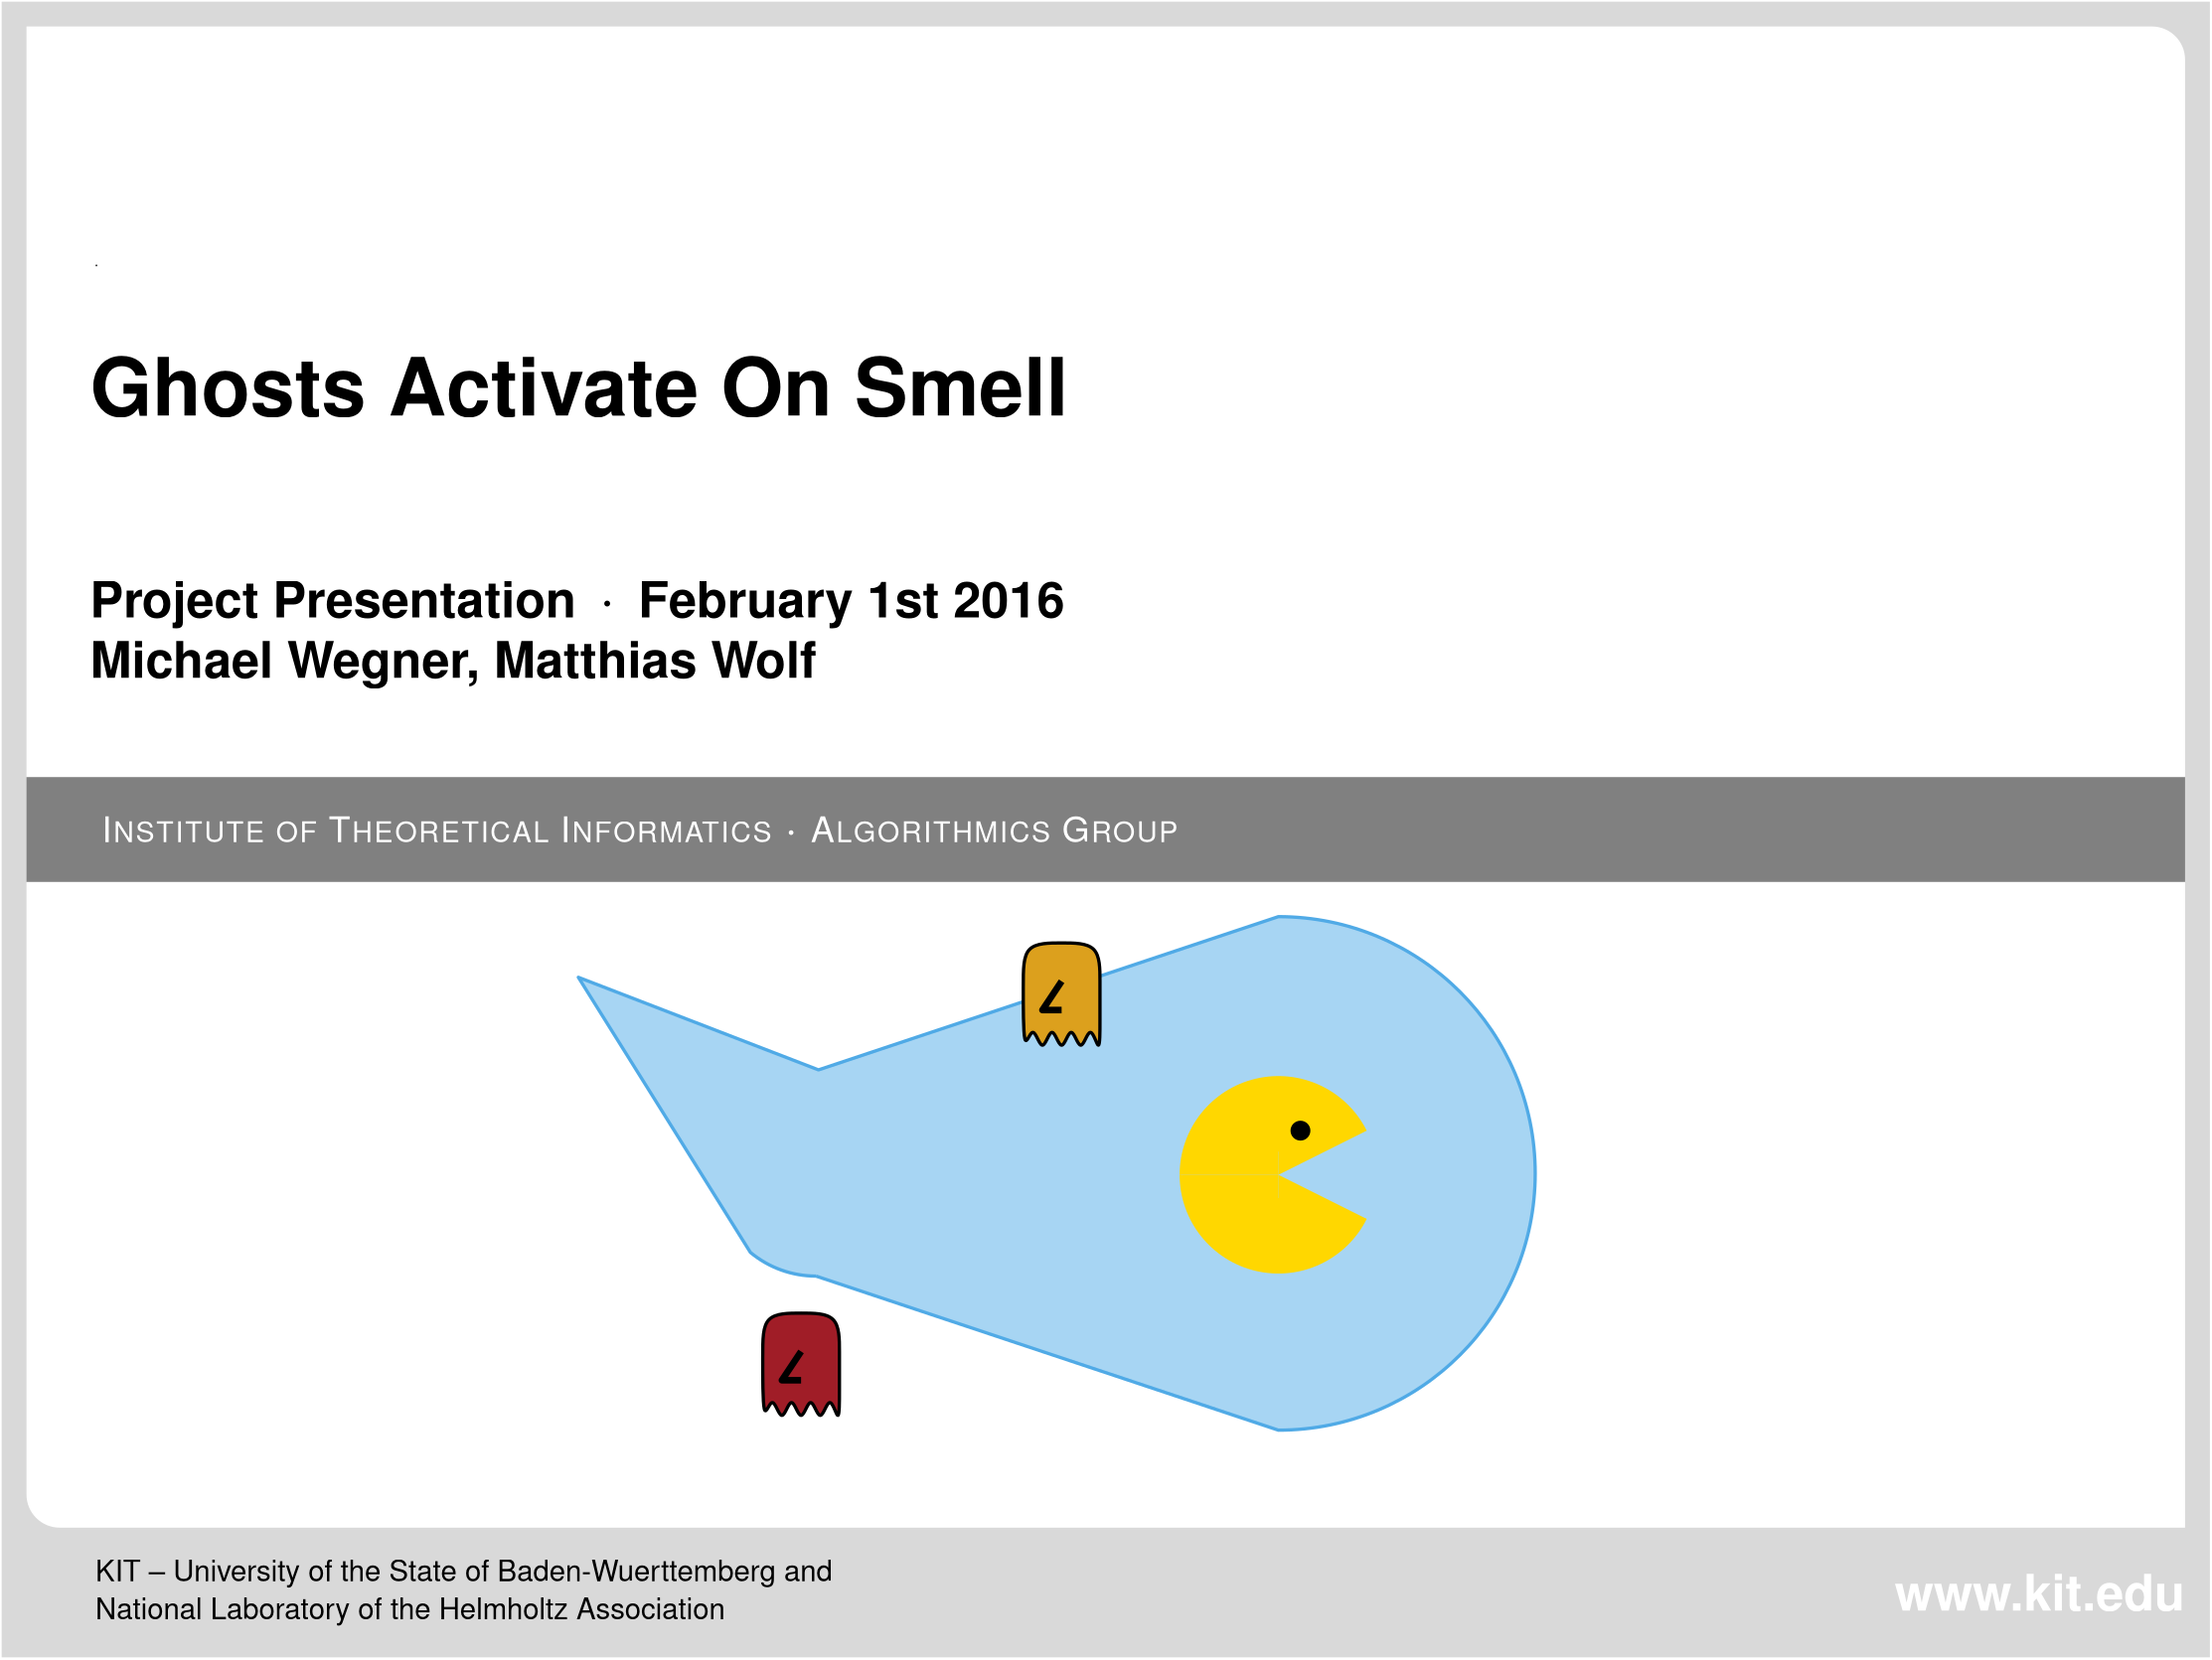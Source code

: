 <?xml version="1.0"?>
<!DOCTYPE ipe SYSTEM "ipe.dtd">
<ipe version="70107" creator="Ipe 7.1.9">
<info created="D:20090429144355" modified="D:20160127115743" title="Ghosts Activate On Smell" author="Michael Wegner, Matthias Wolf"/>
<preamble>\usepackage[utf8]{inputenc}
\usepackage{amsmath,amssymb}
%\usepackage{german}
\renewcommand{\vec}[1]{\mathaccent&quot;017E {#1}}

% settings %%%%%%%%%%%%%%%
\newcommand{\itemcolor}{KITgreen}
\newcommand{\name}{Michael Wegner, Matthias Wolf}
\newcommand{\prestitle}{Ghosts Activate On Smell}
%\german
% \dorothea % activate this only for lecture slides
  </preamble>
<ipestyle name="basic">
<symbol name="arrow/arc(spx)">
<path stroke="sym-stroke" fill="sym-stroke" pen="sym-pen">
0 0 m
-1 0.333 l
-1 -0.333 l
h
</path>
</symbol>
<symbol name="arrow/farc(spx)">
<path stroke="sym-stroke" fill="white" pen="sym-pen">
0 0 m
-1 0.333 l
-1 -0.333 l
h
</path>
</symbol>
<symbol name="arrow/ptarc(spx)">
<path stroke="sym-stroke" fill="sym-stroke" pen="sym-pen">
0 0 m
-1 0.333 l
-0.8 0 l
-1 -0.333 l
h
</path>
</symbol>
<symbol name="arrow/fptarc(spx)">
<path stroke="sym-stroke" fill="white" pen="sym-pen">
0 0 m
-1 0.333 l
-0.8 0 l
-1 -0.333 l
h
</path>
</symbol>
<symbol name="mark/circle(sx)" transformations="translations">
<path fill="sym-stroke">
0.6 0 0 0.6 0 0 e
0.4 0 0 0.4 0 0 e
</path>
</symbol>
<symbol name="mark/disk(sx)" transformations="translations">
<path fill="sym-stroke">
0.6 0 0 0.6 0 0 e
</path>
</symbol>
<symbol name="mark/fdisk(sfx)" transformations="translations">
<group>
<path fill="sym-fill">
0.5 0 0 0.5 0 0 e
</path>
<path fill="sym-stroke" fillrule="eofill">
0.6 0 0 0.6 0 0 e
0.4 0 0 0.4 0 0 e
</path>
</group>
</symbol>
<symbol name="mark/box(sx)" transformations="translations">
<path fill="sym-stroke" fillrule="eofill">
-0.6 -0.6 m
0.6 -0.6 l
0.6 0.6 l
-0.6 0.6 l
h
-0.4 -0.4 m
0.4 -0.4 l
0.4 0.4 l
-0.4 0.4 l
h
</path>
</symbol>
<symbol name="mark/square(sx)" transformations="translations">
<path fill="sym-stroke">
-0.6 -0.6 m
0.6 -0.6 l
0.6 0.6 l
-0.6 0.6 l
h
</path>
</symbol>
<symbol name="mark/fsquare(sfx)" transformations="translations">
<group>
<path fill="sym-fill">
-0.5 -0.5 m
0.5 -0.5 l
0.5 0.5 l
-0.5 0.5 l
h
</path>
<path fill="sym-stroke" fillrule="eofill">
-0.6 -0.6 m
0.6 -0.6 l
0.6 0.6 l
-0.6 0.6 l
h
-0.4 -0.4 m
0.4 -0.4 l
0.4 0.4 l
-0.4 0.4 l
h
</path>
</group>
</symbol>
<symbol name="mark/cross(sx)" transformations="translations">
<group>
<path fill="sym-stroke">
-0.43 -0.57 m
0.57 0.43 l
0.43 0.57 l
-0.57 -0.43 l
h
</path>
<path fill="sym-stroke">
-0.43 0.57 m
0.57 -0.43 l
0.43 -0.57 l
-0.57 0.43 l
h
</path>
</group>
</symbol>
<symbol name="arrow/fnormal(spx)">
<path stroke="sym-stroke" fill="white" pen="sym-pen">
0 0 m
-1 0.333 l
-1 -0.333 l
h
</path>
</symbol>
<symbol name="arrow/pointed(spx)">
<path stroke="sym-stroke" fill="sym-stroke" pen="sym-pen">
0 0 m
-1 0.333 l
-0.8 0 l
-1 -0.333 l
h
</path>
</symbol>
<symbol name="arrow/fpointed(spx)">
<path stroke="sym-stroke" fill="white" pen="sym-pen">
0 0 m
-1 0.333 l
-0.8 0 l
-1 -0.333 l
h
</path>
</symbol>
<symbol name="arrow/linear(spx)">
<path stroke="sym-stroke" pen="sym-pen">
-1 0.333 m
0 0 l
-1 -0.333 l
</path>
</symbol>
<symbol name="arrow/fdouble(spx)">
<path stroke="sym-stroke" fill="white" pen="sym-pen">
0 0 m
-1 0.333 l
-1 -0.333 l
h
-1 0 m
-2 0.333 l
-2 -0.333 l
h
</path>
</symbol>
<symbol name="arrow/double(spx)">
<path stroke="sym-stroke" fill="sym-stroke" pen="sym-pen">
0 0 m
-1 0.333 l
-1 -0.333 l
h
-1 0 m
-2 0.333 l
-2 -0.333 l
h
</path>
</symbol>
<pen name="heavier" value="0.8"/>
<pen name="fat" value="1.2"/>
<pen name="ultrafat" value="2"/>
<symbolsize name="large" value="5"/>
<symbolsize name="small" value="2"/>
<symbolsize name="tiny" value="1.1"/>
<arrowsize name="large" value="10"/>
<arrowsize name="small" value="5"/>
<arrowsize name="tiny" value="3"/>
<color name="red" value="1 0 0"/>
<color name="green" value="0 1 0"/>
<color name="blue" value="0 0 1"/>
<color name="yellow" value="1 1 0"/>
<color name="orange" value="1 0.647 0"/>
<color name="gold" value="1 0.843 0"/>
<color name="purple" value="0.627 0.125 0.941"/>
<color name="gray" value="0.745"/>
<color name="brown" value="0.647 0.165 0.165"/>
<color name="navy" value="0 0 0.502"/>
<color name="pink" value="1 0.753 0.796"/>
<color name="seagreen" value="0.18 0.545 0.341"/>
<color name="turquoise" value="0.251 0.878 0.816"/>
<color name="violet" value="0.933 0.51 0.933"/>
<color name="darkblue" value="0 0 0.545"/>
<color name="darkcyan" value="0 0.545 0.545"/>
<color name="darkgray" value="0.663"/>
<color name="darkgreen" value="0 0.392 0"/>
<color name="darkmagenta" value="0.545 0 0.545"/>
<color name="darkorange" value="1 0.549 0"/>
<color name="darkred" value="0.545 0 0"/>
<color name="lightblue" value="0.678 0.847 0.902"/>
<color name="lightcyan" value="0.878 1 1"/>
<color name="lightgray" value="0.827"/>
<color name="lightgreen" value="0.565 0.933 0.565"/>
<color name="lightyellow" value="1 1 0.878"/>
<dashstyle name="dashed" value="[4] 0"/>
<dashstyle name="dotted" value="[1 3] 0"/>
<dashstyle name="dash dotted" value="[4 2 1 2] 0"/>
<dashstyle name="dash dot dotted" value="[4 2 1 2 1 2] 0"/>
<textsize name="large" value="\large"/>
<textsize name="small" value="\small"/>
<textsize name="tiny" value="\tiny"/>
<textsize name="Large" value="\Large"/>
<textsize name="LARGE" value="\LARGE"/>
<textsize name="huge" value="\huge"/>
<textsize name="Huge" value="\Huge"/>
<textsize name="footnote" value="\footnotesize"/>
<textstyle name="center" begin="\begin{center}" end="\end{center}"/>
<textstyle name="itemize" begin="\begin{itemize}" end="\end{itemize}"/>
<textstyle name="item" begin="\begin{itemize}\item{}" end="\end{itemize}"/>
<gridsize name="4 pts" value="4"/>
<gridsize name="8 pts (~3 mm)" value="8"/>
<gridsize name="16 pts (~6 mm)" value="16"/>
<gridsize name="32 pts (~12 mm)" value="32"/>
<gridsize name="10 pts (~3.5 mm)" value="10"/>
<gridsize name="20 pts (~7 mm)" value="20"/>
<gridsize name="14 pts (~5 mm)" value="14"/>
<gridsize name="28 pts (~10 mm)" value="28"/>
<gridsize name="56 pts (~20 mm)" value="56"/>
<anglesize name="90 deg" value="90"/>
<anglesize name="60 deg" value="60"/>
<anglesize name="45 deg" value="45"/>
<anglesize name="30 deg" value="30"/>
<anglesize name="22.5 deg" value="22.5"/>
<tiling name="falling" angle="-60" step="4" width="1"/>
<tiling name="rising" angle="30" step="4" width="1"/>
</ipestyle>
<ipestyle name="KIT-Presentation">
<symbol name="Background">
<group matrix="1 0 0 1 2 0">
<use name="mark/disk(sx)" pos="128 -40" size="normal" stroke="KITgreen"/>
<use name="mark/disk(sx)" pos="128 -40" size="normal" stroke="KITgreen70"/>
<use name="mark/disk(sx)" pos="128 -40" size="normal" stroke="KITgreen50"/>
<use name="mark/disk(sx)" pos="128 -40" size="normal" stroke="KITgreen30"/>
<use name="mark/disk(sx)" pos="128 -40" size="normal" stroke="KITgreen15"/>
<use name="mark/disk(sx)" pos="128 -40" size="normal" stroke="KITblue"/>
<use name="mark/disk(sx)" pos="128 -40" size="normal" stroke="KITblue70"/>
<use name="mark/disk(sx)" pos="128 -40" size="normal" stroke="KITblue50"/>
<use name="mark/disk(sx)" pos="128 -40" size="normal" stroke="KITblue30"/>
<use name="mark/disk(sx)" pos="128 -40" size="normal" stroke="KITblue15"/>
<use name="mark/disk(sx)" pos="128 -40" size="normal" stroke="KITblack"/>
<use name="mark/disk(sx)" pos="128 -40" size="normal" stroke="KITblack70"/>
<use name="mark/disk(sx)" pos="128 -40" size="normal" stroke="KITblack50"/>
<use name="mark/disk(sx)" pos="128 -40" size="normal" stroke="KITblack30"/>
<use name="mark/disk(sx)" pos="128 -40" size="normal" stroke="KITblack15"/>
<use name="mark/disk(sx)" pos="128 -40" size="normal" stroke="KITpalegreen"/>
<use name="mark/disk(sx)" pos="128 -40" size="normal" stroke="KITpalegreen70"/>
<use name="mark/disk(sx)" pos="128 -40" size="normal" stroke="KITpalegreen50"/>
<use name="mark/disk(sx)" pos="128 -40" size="normal" stroke="KITpalegreen30"/>
<use name="mark/disk(sx)" pos="128 -40" size="normal" stroke="KITpalegreen15"/>
<use name="mark/disk(sx)" pos="128 -40" size="normal" stroke="KITyellow"/>
<use name="mark/disk(sx)" pos="128 -40" size="normal" stroke="KITyellow70"/>
<use name="mark/disk(sx)" pos="128 -40" size="normal" stroke="KITyellow50"/>
<use name="mark/disk(sx)" pos="128 -40" size="normal" stroke="KITyellow30"/>
<use name="mark/disk(sx)" pos="128 -40" size="normal" stroke="KITyellow15"/>
<use name="mark/disk(sx)" pos="128 -40" size="normal" stroke="KITorange"/>
<use name="mark/disk(sx)" pos="128 -40" size="normal" stroke="KITorange70"/>
<use name="mark/disk(sx)" pos="128 -40" size="normal" stroke="KITorange50"/>
<use name="mark/disk(sx)" pos="128 -40" size="normal" stroke="KITorange30"/>
<use name="mark/disk(sx)" pos="128 -40" size="normal" stroke="KITorange15"/>
<use name="mark/disk(sx)" pos="128 -40" size="normal" stroke="KITbrown"/>
<use name="mark/disk(sx)" pos="128 -40" size="normal" stroke="KITbrown70"/>
<use name="mark/disk(sx)" pos="128 -40" size="normal" stroke="KITbrown50"/>
<use name="mark/disk(sx)" pos="128 -40" size="normal" stroke="KITbrown30"/>
<use name="mark/disk(sx)" pos="128 -40" size="normal" stroke="KITbrown15"/>
<use name="mark/disk(sx)" pos="128 -40" size="normal" stroke="KITred"/>
<use name="mark/disk(sx)" pos="128 -40" size="normal" stroke="KITred70"/>
<use name="mark/disk(sx)" pos="128 -40" size="normal" stroke="KITred50"/>
<use name="mark/disk(sx)" pos="128 -40" size="normal" stroke="KITred30"/>
<use name="mark/disk(sx)" pos="128 -40" size="normal" stroke="KITred15"/>
<use name="mark/disk(sx)" pos="128 -40" size="normal" stroke="KITlilac"/>
<use name="mark/disk(sx)" pos="128 -40" size="normal" stroke="KITlilac70"/>
<use name="mark/disk(sx)" pos="128 -40" size="normal" stroke="KITlilac50"/>
<use name="mark/disk(sx)" pos="128 -40" size="normal" stroke="KITlilac30"/>
<use name="mark/disk(sx)" pos="128 -40" size="normal" stroke="KITlilac15"/>
<use name="mark/disk(sx)" pos="128 -40" size="normal" stroke="KITcyanblue"/>
<use name="mark/disk(sx)" pos="128 -40" size="normal" stroke="KITcyanblue70"/>
<use name="mark/disk(sx)" pos="128 -40" size="normal" stroke="KITcyanblue50"/>
<use name="mark/disk(sx)" pos="128 -40" size="normal" stroke="KITcyanblue30"/>
<use name="mark/disk(sx)" pos="128 -40" size="normal" stroke="KITcyanblue15"/>
<use name="mark/disk(sx)" pos="128 -40" size="normal" stroke="KITseablue"/>
<use name="mark/disk(sx)" pos="128 -40" size="normal" stroke="KITseablue70"/>
<use name="mark/disk(sx)" pos="128 -40" size="normal" stroke="KITseablue50"/>
<use name="mark/disk(sx)" pos="128 -40" size="normal" stroke="KITseablue30"/>
<use name="mark/disk(sx)" pos="128 -40" size="normal" stroke="KITseablue15"/>
<path fill="KITblack15">
-13 -22 m
12 0 0 -12 -13 -10 -25 -10 a
-25 522 l
745 522 l
12 0 0 -12 745 510 757 510 a
757 -22 l
h
-34 -69 m
766 -69 l
766 531 l
-34 531 l
h
</path>
<text matrix="0.0410872 0 0 0.0410872 627.139 450.083" pos="240 144" stroke="black" type="label" width="2318.8" height="0" depth="0" valign="baseline">\kitlogo</text>
<text matrix="1 0 0 1 -98 -201.642" pos="106 168" stroke="black" type="minipage" width="497" height="10.7847" depth="0" valign="top" size="verytiny">\name \ -- \prestitle</text>
<group matrix="1 0 0 1 129 -9.5">
<group matrix="0.5 0 0 0.5 265.5 -52.5">
<path matrix="1 0 0 1 -145 -25" fill="KITblue">
420 40 m
16 0 0 16 436 40 436 24 a
436 40 l
h
</path>
<path matrix="1 0 0 1 -143 -25" fill="KITblue">
436 24 m
16 0 0 16 436 40 452 40 a
436 40 l
h
</path>
<path matrix="1 0 0 1 -145 -23" fill="KITblue">
436 56 m
16 0 0 16 436 40 420 40 a
436 40 l
h
</path>
</group>
<group matrix="0.5 0 0 0.5 262.5 -52.5">
<path matrix="1 0 0 1 -105 -25" fill="KITblue">
420 40 m
16 0 0 16 436 40 436 24 a
436 40 l
h
</path>
<path matrix="1 0 0 1 -103 -25" fill="KITblue">
436 24 m
16 0 0 16 436 40 452 40 a
436 40 l
h
</path>
<path matrix="1 0 0 1 -105 -23" fill="KITblue">
436 56 m
16 0 0 16 436 40 420 40 a
436 40 l
h
</path>
<path matrix="1 0 0 1 -103 -23" fill="KITblue">
452 40 m
16 0 0 16 436 40 436 56 a
436 40 l
h
</path>
</group>
<group matrix="0.5 0 0 0.5 262.5 -55.5">
<path matrix="1 0 0 1 25 -33" fill="KITblue">
308 72 m
324 72 l
324 88 l
308 88 l
h
</path>
<path matrix="1 0 0 1 7 -15" fill="KITblue">
308 72 m
324 72 l
324 88 l
308 88 l
h
</path>
<path matrix="1 0 0 1 -105 15" fill="KITblue">
420 40 m
16 0 0 16 436 40 436 24 a
436 40 l
h
</path>
</group>
<group matrix="0.5 0 0 0.5 265.5 -55.5">
<path matrix="1 0 0 1 -145 17" fill="KITblue">
436 56 m
16 0 0 16 436 40 420 40 a
436 40 l
h
</path>
<path matrix="1 0 0 1 -143 17" fill="KITblue">
452 40 m
16 0 0 16 436 40 436 56 a
436 40 l
h
</path>
<path matrix="1 0 0 1 -15 -33" fill="KITblue">
308 72 m
324 72 l
324 88 l
308 88 l
h
</path>
<path matrix="1 0 0 1 -33 -33" fill="KITblue">
308 72 m
324 72 l
324 88 l
308 88 l
h
</path>
</group>
</group>
<text matrix="1 0 0 1 -146 -7.60325" pos="719 -26" stroke="black" type="minipage" width="165" height="17.6295" depth="6.164" valign="top" size="verytiny">\algoinstfoot

      </text>
</group>
</symbol>
<symbol name="KITItem(f)">
<path fill="sym-fill">
-0.2 -0.4 m
0.2 0 0 -0.2 -0.2 -0.2 -0.4 -0.2 a
-0.4 0.4 l
0.2 0.4 l
0.2 0 0 -0.2 0.2 0.2 0.4 0.2 a
0.4 -0.4 l
h
</path>
</symbol>
<symbol name="KIT-Box">
<group>
<path matrix="1 0 0 1 0 215.315" fill="KITblue">
736 248 m
-8 248 l
-8 216 l
744 216 l
744 240 l
8 0 0 8 736 240 736 248 a
h
</path>
<path matrix="1 0 0 1 0 210.496" fill="KITblack15">
-8 152 m
-8 220.819 l
744 220.819 l
744 144 l
0 144 l
8 0 0 -8 0 152 -8 152 a
h
</path>
<text matrix="1 0 0 1 0 457" pin="h" transformations="translations" pos="0 0" stroke="white" type="minipage" width="736" height="14.4133" depth="2.1805" valign="top">Titel</text>
<text matrix="1 0 0 1 0 424.315" transformations="translations" pos="0 0" stroke="black" type="minipage" width="736" height="31.3527" depth="19.159" valign="top">Zweizeiliger Text -- Zweizeiliger Text -- Zweizeiliger Text -- Zweizeiliger Text -- Zweizeiliger Text</text>
</group>
</symbol>
<symbol name="KITLogoEN">
<group>
<path fill="0.137 0.121 0.125" fillrule="wind">
122.32 20.2648 m
100.945 20.2648 l
75.541 47.5883 l
75.541 63.1949 l
100.172 90.4391 l
122.166 90.4391 l
93.8203 55.1207 l
122.32 20.2648 l
</path>
<path fill="0.137 0.121 0.125" fillrule="wind">
125.567 20.2754 m
144.774 20.2754 l
144.774 90.3848 l
125.567 90.3848 l
125.567 20.2754 l
h
</path>
<path fill="0.137 0.121 0.125" fillrule="wind">
195.731 90.3879 m
149.416 90.3879 l
149.416 74.5617 l
162.971 74.5617 l
162.971 20.2102 l
182.178 20.2102 l
182.178 74.5617 l
195.731 74.5617 l
195.731 90.3879 l
</path>
<path fill="0.045 0.556 0.846" fillrule="wind">
70.952 20.2711 m
70.9414 20.2941 l
70.9414 20.2844 l
70.952 20.2711 l
</path>
<path fill="0.045 0.556 0.846" fillrule="wind">
70.9414 20.2777 m
70.9414 20.2844 l
70.9391 20.2871 l
70.9414 20.2777 l
</path>
<path fill="0 0.661 0.563" fillrule="wind">
16.1211 64.7316 m
12.4453 60.2824
9.31289 55.3707
6.8082 50.1027 c
70.941 20.2652 l
16.1211 64.7316 l
</path>
<path fill="0 0.661 0.563" fillrule="wind">
70.9336 20.2953 m
41.009 83.8852 l
35.7285 81.4516
30.8012 78.3891
26.3238 74.7852 c
70.9398 20.2715 l
70.9336 20.2953 l
</path>
<path fill="0.045 0.556 0.846" fillrule="wind">
70.9391 20.2871 m
70.9414 20.2844 l
70.9414 20.2941 l
70.9324 20.3121 l
70.9391 20.2871 l
</path>
<path fill="0.045 0.556 0.846" fillrule="wind">
70.9391 20.2871 m
70.9414 20.2844 l
70.9414 20.2941 l
70.9324 20.3121 l
70.9391 20.2871 l
</path>
<path fill="0 0.661 0.563" fillrule="wind">
2.21719 37.4426 m
0.808984 31.9473
0.0527344 26.1914
0.0234375 20.2633 c
70.9188 20.2633 l
2.21719 37.4426 l
</path>
<path fill="0.137 0.121 0.125" fillrule="wind">
70.9426 20.2777 m
70.975 90.3207 l
70.798 90.3223
70.623 90.334
70.4457 90.334 c
64.7359 90.334
59.1918 89.6379
53.8766 88.3551 c
70.9336 20.2953 l
70.9426 20.2777 l
</path>
<path fill="0.137 0.121 0.125" fillrule="wind">
0 11.7824 m
1.28086 11.7824 l
1.28086 7.85156 l
5.09727 11.7824 l
6.80039 11.7824 l
2.6 7.55586 l
7.1332 2.84297 l
5.26367 2.84297 l
1.28086 7.22383 l
1.28086 2.84297 l
0 2.84297 l
0 11.7824 l
</path>
<path fill="0.137 0.121 0.125" fillrule="wind">
12.1277 5.95508 m
11.8715 5.95508
11.6156 5.98164
11.3594 5.98164 c
10.7066 5.98164
9.09258 5.87812
9.09258 4.72461 c
9.09258 4.03516
9.7582 3.66328
10.3098 3.66328 c
11.5 3.66328
12.1277 4.40625
12.1277 5.37891 c
12.1277 5.95508 l
h
8.55508 8.91328 m
9.15664 9.27266
9.87383 9.52734
10.7066 9.52734 c
12.5762 9.52734
13.332 8.60664
13.332 6.82617 c
13.332 4.12422 l
13.332 3.38086
13.3574 3.03516
13.3828 2.84297 c
12.2555 2.84297 l
12.2555 3.68867 l
12.2301 3.68867 l
11.9488 3.29219
11.3082 2.68945
10.2066 2.68945 c
8.79844 2.68945
7.81211 3.30352
7.81211 4.72461 c
7.81211 6.36523
9.6043 6.87695
10.8473 6.87695 c
11.3207 6.87695
11.6539 6.87695
12.1277 6.85156 c
12.1277 7.97969
11.718 8.55469
10.5141 8.55469 c
9.83594 8.55469
9.10586 8.29883
8.61875 7.88984 c
8.55508 8.91328 l
</path>
<path fill="0.137 0.121 0.125" fillrule="wind">
15.2816 9.375 m
16.4086 9.375 l
16.4086 8.3625 l
16.434 8.3625 l
16.7543 9.04102
17.4457 9.52734
18.1379 9.52734 c
18.4965 9.52734
18.6758 9.49023
18.9312 9.43867 c
18.9312 8.3625 l
18.7145 8.45234
18.4707 8.47852
18.2656 8.47852 c
17.1898 8.47852
16.4855 7.4543
16.4855 5.81445 c
16.4855 2.84297 l
15.2816 2.84297 l
15.2816 9.375 l
</path>
<path fill="0.137 0.121 0.125" fillrule="wind">
20.2633 2.84297 m
21.4668 2.84297 l
21.4668 3.0456 l
21.4668 3.2356 l
21.4668 12.4484 l
20.2633 12.4484 l
20.2633 2.84297 l
h
</path>
<path fill="0.137 0.121 0.125" fillrule="wind">
23.202 4.12422 m
23.6762 3.81641
24.3555 3.66328
24.7008 3.66328 c
25.2512 3.66328
25.9301 3.89375
25.9301 4.59688 c
25.9301 5.78828
23.1 5.68672
23.1 7.51758 c
23.1 8.875
24.1113 9.52734
25.4047 9.52734 c
25.9688 9.52734
26.4293 9.41328
26.9039 9.27266 c
26.8008 8.22266 l
26.532 8.38867
25.8148 8.55469
25.5332 8.55469 c
24.918 8.55469
24.3809 8.29883
24.3809 7.76094 c
24.3809 6.42969
27.2109 6.8125
27.2109 4.72461 c
27.2109 3.33008
26.0969 2.68945
24.9316 2.68945 c
24.3164 2.68945
23.6891 2.75312
23.1383 3.04883 c
23.202 4.12422 l
</path>
<path fill="0.137 0.121 0.125" fillrule="wind">
28.6711 9.375 m
29.798 9.375 l
29.798 8.3625 l
29.823 8.3625 l
30.1438 9.04102
30.8344 9.52734
31.527 9.52734 c
31.8852 9.52734
32.0648 9.49023
32.3203 9.43867 c
32.3203 8.3625 l
32.1031 8.45234
31.8598 8.47852
31.6547 8.47852 c
30.5789 8.47852
29.8746 7.4543
29.8746 5.81445 c
29.8746 2.84297 l
28.6711 2.84297 l
28.6711 9.375 l
</path>
<path fill="0.137 0.121 0.125" fillrule="wind">
39.3516 2.84297 m
38.1863 2.84297 l
38.1863 3.88008 l
38.1605 3.88008 l
37.802 3.13789
36.9312 2.68945
36.0219 2.68945 c
34.3316 2.68945
33.5758 3.73945
33.5758 5.49414 c
33.5758 9.375 l
34.7793 9.375 l
34.7793 5.99414 l
34.7793 4.4707
35.1129 3.72773
36.1625 3.66328 c
37.5332 3.66328
38.148 4.76367
38.148 6.35273 c
38.148 9.375 l
39.3516 9.375 l
39.3516 2.84297 l
</path>
<path fill="0.137 0.121 0.125" fillrule="wind">
41.3336 12.4484 m
42.5375 12.4484 l
42.5375 8.43945 l
42.5637 8.43945 l
42.9984 9.13086
43.7543 9.52734
44.6637 9.52734 c
46.3547 9.52734
47.1098 8.47852
47.1098 6.72383 c
47.1098 2.84297 l
45.9059 2.84297 l
45.9059 6.22383 l
45.9059 7.74727
45.573 8.49023
44.523 8.55469 c
43.1523 8.55469
42.5375 7.4543
42.5375 5.86523 c
42.5375 2.84297 l
41.3336 2.84297 l
41.3336 12.4484 l
</path>
<path fill="0.137 0.121 0.125" fillrule="wind">
53.3512 6.7375 m
53.3512 7.73555
52.7629 8.55469
51.725 8.55469 c
50.5469 8.55469
50.0602 7.58203
49.9707 6.7375 c
53.3512 6.7375 l
h
54.1324 3.1125 m
53.6719 2.94531
53.1465 2.68945
52.0715 2.68945 c
49.7527 2.68945
48.6898 4.09883
48.6898 6.22383 c
48.6898 8.1582
49.9062 9.52734
51.7504 9.52734 c
53.9277 9.52734
54.6324 7.94062
54.6324 5.83906 c
49.9707 5.83906 l
49.9707 4.54609
50.9824 3.66328
52.1223 3.66328 c
52.9164 3.66328
53.8383 4.07344
54.1324 4.31562 c
54.1324 3.1125 l
</path>
<path fill="0.137 0.121 0.125" fillrule="wind">
59.9211 2.84297 m
61.2016 2.84297 l
61.2016 3.16325 l
61.2016 3.44325 l
61.2016 11.7824 l
59.9211 11.7824 l
59.9211 2.84297 l
h
</path>
<path fill="0.137 0.121 0.125" fillrule="wind">
63.3145 9.375 m
64.4801 9.375 l
64.4801 8.33789 l
64.5062 8.33789 l
64.8648 9.08008
65.7355 9.52734
66.6445 9.52734 c
68.3352 9.52734
69.0906 8.47852
69.0906 6.72383 c
69.0906 2.84297 l
67.8867 2.84297 l
67.8867 6.22383 l
67.8867 7.74727
67.5543 8.49023
66.5039 8.55469 c
65.1332 8.55469
64.5188 7.4543
64.5188 5.86523 c
64.5188 2.84297 l
63.3145 2.84297 l
63.3145 9.375 l
</path>
<path fill="0.137 0.121 0.125" fillrule="wind">
70.6965 4.12422 m
71.1699 3.81641
71.8484 3.66328
72.1949 3.66328 c
72.7449 3.66328
73.4238 3.89375
73.4238 4.59688 c
73.4238 5.78828
70.5941 5.68672
70.5941 7.51758 c
70.5941 8.875
71.6055 9.52734
72.8988 9.52734 c
73.4629 9.52734
73.9234 9.41328
74.398 9.27266 c
74.2949 8.22266 l
74.0266 8.38867
73.309 8.55469
73.027 8.55469 c
72.4121 8.55469
71.8738 8.29883
71.8738 7.76094 c
71.8738 6.42969
74.7051 6.8125
74.7051 4.72461 c
74.7051 3.33008
73.5902 2.68945
72.4246 2.68945 c
71.8102 2.68945
71.1832 2.75312
70.6324 3.04883 c
70.6965 4.12422 l
</path>
<path fill="0.137 0.121 0.125" fillrule="wind">
79.8082 8.40156 m
78.0793 8.40156 l
78.0793 4.8293 l
78.0793 4.07344
78.5398 3.66328
79.0906 3.66328 c
79.4625 3.66328
79.7312 3.77852
79.9105 3.89375 c
79.9105 2.86914 l
79.6418 2.79219
79.2703 2.68945
78.8863 2.68945 c
77.6438 2.68945
76.875 3.2793
76.875 4.58516 c
76.875 8.40156 l
75.4027 8.40156 l
75.4027 9.375 l
76.875 9.375 l
76.875 10.8859 l
78.0793 11.2703 l
78.0793 9.375 l
79.8082 9.375 l
79.8082 8.40156 l
</path>
<path fill="0.137 0.121 0.125" fillrule="wind">
81.2809 9.375 m
82.4844 9.375 l
82.4844 2.84297 l
81.2809 2.84297 l
81.2809 9.375 l
h
82.5613 10.834 m
81.2043 10.834 l
81.2043 12.1914 l
82.5613 12.1914 l
82.5613 10.834 l
</path>
<path fill="0.137 0.121 0.125" fillrule="wind">
88.1129 8.40156 m
86.384 8.40156 l
86.384 4.8293 l
86.384 4.07344
86.8453 3.66328
87.3961 3.66328 c
87.7676 3.66328
88.0359 3.77852
88.2152 3.89375 c
88.2152 2.86914 l
87.9465 2.79219
87.5754 2.68945
87.1914 2.68945 c
85.9488 2.68945
85.1801 3.2793
85.1801 4.58516 c
85.1801 8.40156 l
83.7074 8.40156 l
83.7074 9.375 l
85.1801 9.375 l
85.1801 10.8859 l
86.384 11.2703 l
86.384 9.375 l
88.1129 9.375 l
88.1129 8.40156 l
</path>
<path fill="0.137 0.121 0.125" fillrule="wind">
95.234 2.84297 m
94.0676 2.84297 l
94.0676 3.88008 l
94.0422 3.88008 l
93.6836 3.13789
92.8129 2.68945
91.9039 2.68945 c
90.2133 2.68945
89.4574 3.73945
89.4574 5.49414 c
89.4574 9.375 l
90.6617 9.375 l
90.6617 5.99414 l
90.6617 4.4707
90.9941 3.72773
92.0445 3.66328 c
93.4148 3.66328
94.0297 4.76367
94.0297 6.35273 c
94.0297 9.375 l
95.234 9.375 l
95.234 2.84297 l
</path>
<path fill="0.137 0.121 0.125" fillrule="wind">
100.784 8.40156 m
99.0562 8.40156 l
99.0562 4.8293 l
99.0562 4.07344
99.5172 3.66328
100.068 3.66328 c
100.439 3.66328
100.708 3.77852
100.888 3.89375 c
100.888 2.86914 l
100.618 2.79219
100.247 2.68945
99.8633 2.68945 c
98.6207 2.68945
97.852 3.2793
97.852 4.58516 c
97.852 8.40156 l
96.3801 8.40156 l
96.3801 9.375 l
97.852 9.375 l
97.852 10.8859 l
99.0562 11.2703 l
99.0562 9.375 l
100.784 9.375 l
100.784 8.40156 l
</path>
<path fill="0.137 0.121 0.125" fillrule="wind">
106.38 6.7375 m
106.38 7.73555
105.791 8.55469
104.755 8.55469 c
103.576 8.55469
103.089 7.58203
102.999 6.7375 c
106.38 6.7375 l
h
107.162 3.1125 m
106.699 2.94531
106.177 2.68945
105.1 2.68945 c
102.781 2.68945
101.718 4.09883
101.718 6.22383 c
101.718 8.1582
102.936 9.52734
104.778 9.52734 c
106.956 9.52734
107.661 7.94062
107.661 5.83906 c
102.999 5.83906 l
102.999 4.54609
104.011 3.66328
105.15 3.66328 c
105.943 3.66328
106.868 4.07344
107.162 4.31562 c
107.162 3.1125 l
</path>
<path fill="0.137 0.121 0.125" fillrule="wind">
115.729 3.66328 m
117.139 3.66328
117.765 4.94336
117.765 6.10859 c
117.765 7.35078
117.009 8.55469
115.729 8.55469 c
114.437 8.55469
113.681 7.35078
113.681 6.10859 c
113.681 4.94336
114.307 3.66328
115.729 3.66328 c
h
115.729 9.52734 m
117.714 9.52734
119.046 8.09375
119.046 6.10859 c
119.046 4.23828
117.688 2.68945
115.729 2.68945 c
113.757 2.68945
112.399 4.23828
112.399 6.10859 c
112.399 8.09375
113.731 9.52734
115.729 9.52734 c
</path>
<path fill="0.137 0.121 0.125" fillrule="wind">
121.288 8.40156 m
119.751 8.40156 l
119.751 9.375 l
121.288 9.375 l
121.288 9.97578 l
121.288 11.5637
121.697 12.6027
123.477 12.6027 c
123.784 12.6027
124.041 12.5637
124.283 12.5254 c
124.232 11.552 l
124.092 11.6027
123.862 11.6281
123.657 11.6281 c
122.619 11.6281
122.492 10.9629
122.492 10.0793 c
122.492 9.375 l
124.221 9.375 l
124.221 8.40156 l
122.492 8.40156 l
122.492 2.84297 l
121.288 2.84297 l
121.288 8.40156 l
</path>
<path fill="0.137 0.121 0.125" fillrule="wind">
130.943 10.6555 m
128.165 10.6555 l
128.165 11.7824 l
135.002 11.7824 l
135.002 10.6555 l
132.224 10.6555 l
132.224 2.84297 l
130.943 2.84297 l
130.943 10.6555 l
</path>
<path fill="0.137 0.121 0.125" fillrule="wind">
139.461 6.7375 m
139.461 7.73555
138.874 8.55469
137.836 8.55469 c
136.657 8.55469
136.169 7.58203
136.081 6.7375 c
139.461 6.7375 l
h
140.242 3.1125 m
139.782 2.94531
139.258 2.68945
138.181 2.68945 c
135.862 2.68945
134.801 4.09883
134.801 6.22383 c
134.801 8.1582
136.017 9.52734
137.861 9.52734 c
140.039 9.52734
140.741 7.94062
140.741 5.83906 c
136.081 5.83906 l
136.081 4.54609
137.094 3.66328
138.231 3.66328 c
139.026 3.66328
139.948 4.07344
140.242 4.31562 c
140.242 3.1125 l
</path>
<path fill="0.137 0.121 0.125" fillrule="wind">
146.558 8.27344 m
146.097 8.46484
145.635 8.55469
145.251 8.55469 c
143.906 8.55469
143.15 7.35078
143.15 6.10859 c
143.15 4.94336
143.778 3.66328
145.327 3.66328 c
145.737 3.66328
146.25 3.79102
146.622 4.03516 c
146.712 2.95898 l
146.213 2.72773
145.635 2.68945
145.2 2.68945 c
143.227 2.68945
141.869 4.23828
141.869 6.10859 c
141.869 8.09375
143.203 9.52734
145.2 9.52734 c
145.686 9.52734
146.314 9.41328
146.659 9.27266 c
146.558 8.27344 l
</path>
<path fill="0.137 0.121 0.125" fillrule="wind">
147.99 12.4484 m
149.195 12.4484 l
149.195 8.43945 l
149.221 8.43945 l
149.655 9.13086
150.411 9.52734
151.321 9.52734 c
153.012 9.52734
153.768 8.47852
153.768 6.72383 c
153.768 2.84297 l
152.563 2.84297 l
152.563 6.22383 l
152.563 7.74727
152.23 8.49023
151.181 8.55469 c
149.81 8.55469
149.195 7.4543
149.195 5.86523 c
149.195 2.84297 l
147.99 2.84297 l
147.99 12.4484 l
</path>
<path fill="0.137 0.121 0.125" fillrule="wind">
155.735 9.375 m
156.9 9.375 l
156.9 8.33789 l
156.926 8.33789 l
157.284 9.08008
158.155 9.52734
159.063 9.52734 c
160.754 9.52734
161.51 8.47852
161.51 6.72383 c
161.51 2.84297 l
160.308 2.84297 l
160.308 6.22383 l
160.308 7.74727
159.973 8.49023
158.923 8.55469 c
157.552 8.55469
156.938 7.4543
156.938 5.86523 c
156.938 2.84297 l
155.735 2.84297 l
155.735 9.375 l
</path>
<path fill="0.137 0.121 0.125" fillrule="wind">
166.397 3.66328 m
167.807 3.66328
168.434 4.94336
168.434 6.10859 c
168.434 7.35078
167.678 8.55469
166.397 8.55469 c
165.104 8.55469
164.349 7.35078
164.349 6.10859 c
164.349 4.94336
164.976 3.66328
166.397 3.66328 c
h
166.397 9.52734 m
168.383 9.52734
169.714 8.09375
169.714 6.10859 c
169.714 4.23828
168.357 2.68945
166.397 2.68945 c
164.425 2.68945
163.068 4.23828
163.068 6.10859 c
163.068 8.09375
164.399 9.52734
166.397 9.52734 c
</path>
<path fill="0.137 0.121 0.125" fillrule="wind">
171.385 2.84297 m
172.589 2.84297 l
172.589 3.4104 l
172.589 4.0526 l
172.589 12.4484 l
171.385 12.4484 l
171.385 2.84297 l
h
</path>
<path fill="0.137 0.121 0.125" fillrule="wind">
177.59 3.66328 m
178.998 3.66328
179.626 4.94336
179.626 6.10859 c
179.626 7.35078
178.87 8.55469
177.59 8.55469 c
176.296 8.55469
175.54 7.35078
175.54 6.10859 c
175.54 4.94336
176.168 3.66328
177.59 3.66328 c
h
177.59 9.52734 m
179.575 9.52734
180.907 8.09375
180.907 6.10859 c
180.907 4.23828
179.548 2.68945
177.59 2.68945 c
175.618 2.68945
174.259 4.23828
174.259 6.10859 c
174.259 8.09375
175.591 9.52734
177.59 9.52734 c
</path>
<path fill="0.137 0.121 0.125" fillrule="wind">
187.124 6.03242 m
187.124 7.38867
186.495 8.55469
185.215 8.55469 c
183.999 8.55469
183.396 7.23633
183.396 6.12227 c
183.396 4.89258
184.089 3.81641
185.215 3.81641 c
186.341 3.81641
187.124 4.81562
187.124 6.03242 c
h
188.326 3.12422 m
188.326 1.14062
187.302 0
184.958 0 c
184.267 0
183.666 0.0898438
182.614 0.448438 c
182.743 1.5625 l
183.666 1.14062
184.216 0.973828
185.1 0.973828 c
186.368 0.973828
187.124 1.83125
187.124 3.21406 c
187.124 3.85547 l
187.097 3.85547 l
186.585 3.175
185.739 2.84297
184.907 2.84297 c
183.037 2.84297
182.115 4.36602
182.115 6.05781 c
182.115 7.73555
183.064 9.52734
185.036 9.52734 c
186.188 9.52734
186.828 9.10547
187.187 8.40156 c
187.212 8.40156 l
187.212 9.375 l
188.326 9.375 l
188.326 3.12422 l
</path>
<path fill="0.137 0.121 0.125" fillrule="wind">
189.92 1.07617 m
190.073 1.02422
190.278 0.973828
190.484 0.973828 c
191.559 0.973828
191.917 2.45781
191.917 2.58672 c
191.917 2.72773
191.765 3.06055
191.687 3.2793 c
189.472 9.375 l
190.791 9.375 l
192.544 3.96992 l
192.571 3.96992 l
194.363 9.375 l
195.579 9.375 l
193.173 2.70234 l
192.725 1.44844
192.25 0
190.662 0 c
190.278 0
190.062 0.0507812
189.842 0.0898438 c
189.92 1.07617 l
</path>
</group>
</symbol>
<symbol name="KITLogoDE">
<group>
<path fill="0.137 0.121 0.125">
122.377 20.1875 m
100.993 20.1875 l
75.577 47.4758 l
75.577 63.0996 l
100.201 90.3152 l
122.233 90.3152 l
93.8652 55.0355 l
122.377 20.1875 l
122.377 20.1875 l
h
144.841 20.1875 m
125.617 20.1875 l
125.617 90.2438 l
144.841 90.2438 l
144.841 20.1875 l
h
195.745 90.2438 m
149.449 90.2438 l
149.449 74.4758 l
162.985 74.4758 l
162.985 20.1152 l
182.209 20.1152 l
182.209 74.4758 l
195.745 74.4758 l
195.745 90.2438 l
</path>
<path fill="0.137 0.121 0.125">
70.9688 20.1875 m
70.9688 20.1875 l
70.9688 20.1875 l
70.9688 20.1875 l
h
</path>
<path fill="0.137 0.121 0.125">
70.9688 20.1875 m
70.9688 20.1875 l
70.9688 20.1875 l
70.9688 20.1875 l
h
</path>
<path fill="0 0.661 0.563">
16.1773 64.6113 m
12.5051 60.1473
9.33672 55.2516
6.88906 49.9957 c
70.9688 20.1875 l
16.1773 64.6113 l
16.1773 64.6113 l
</path>
<path fill="0 0.661 0.563">
70.9688 20.1875 m
41.0891 83.7637 l
35.7605 81.3152
30.8652 78.2914
26.4016 74.6914 c
70.9688 20.1875 l
70.9688 20.1875 l
</path>
<path fill="0.137 0.121 0.125">
70.9688 20.1875 m
71.041 90.2438 l
70.8254 90.2438
70.6812 90.2438
70.4648 90.2438 c
64.7773 90.2438
59.2328 89.5234
53.9055 88.2273 c
70.9688 20.1875 l
70.9688 20.1875 l
</path>
<path fill="0.137 0.121 0.125">
70.9688 20.1875 m
70.9688 20.1875 l
</path>
<path fill="0.137 0.121 0.125">
70.9688 20.1875 m
70.9688 20.1875 l
</path>
<path fill="0 0.661 0.563">
2.28125 37.323 m
0.840625 31.8516
0.121094 26.0918
0.0488281 20.1875 c
70.9688 20.1875 l
2.28125 37.323 l
2.28125 37.323 l
</path>
<path fill="0.137 0.121 0.125" fillrule="wind">
0 2.77031 m
1.24805 2.77031 l
1.24805 7.03906 l
5.1293 2.77031 l
6.95117 2.77031 l
2.5332 7.36328 l
6.62695 11.4824 l
4.9668 11.4824 l
1.24805 7.65039 l
1.24805 11.4824 l
0 11.4824 l
0 2.77031 l
</path>
<path fill="0.137 0.121 0.125" fillrule="wind">
11.8574 5.24219 m
11.8574 4.92383
11.791 4.63672
11.6559 4.38672 c
11.523 4.13477
11.323 3.9375
11.0609 3.79219 c
10.7988 3.64648
10.4727 3.57148
10.0855 3.56914 c
9.95039 3.56914
9.81289 3.59258
9.67383 3.63555 c
9.53594 3.68164
9.40742 3.74609
9.29102 3.83398 c
9.17422 3.92266
9.08086 4.03125
9.00977 4.1582 c
8.93945 4.28711
8.90195 4.43633
8.89922 4.60547 c
8.90391 4.82812
8.95977 5.01562
9.06836 5.16484 c
9.17617 5.3125
9.32031 5.43164
9.49453 5.52031 c
9.66953 5.61016
9.85664 5.67656
10.0562 5.72266 c
10.2559 5.76562
10.4492 5.79492
10.6348 5.80938 c
10.8191 5.82422
10.9773 5.83008
11.109 5.82812 c
11.2336 5.82812
11.3586 5.82422
11.4836 5.81641 c
11.6086 5.80938
11.7328 5.80547
11.8574 5.80352 c
11.8574 5.24219 l
h
8.43789 7.6875 m
8.59805 7.82148
8.7793 7.9375
8.98047 8.0332 c
9.18281 8.13086
9.39492 8.20586
9.61719 8.25781 c
9.83984 8.31055
10.0625 8.33672
10.2852 8.33672 c
10.6742 8.33672
10.984 8.27422
11.2148 8.15234 c
11.4457 8.02734
11.6105 7.8418
11.7102 7.59648 c
11.8121 7.34844
11.8594 7.04297
11.8574 6.67656 c
11.7055 6.68555
11.5645 6.69141
11.4316 6.69336 c
11.2996 6.69727
11.1672 6.70039
11.0359 6.70195 c
10.9047 6.70195
10.7617 6.70195
10.6094 6.70195 c
10.3645 6.70195
10.1059 6.68164
9.83789 6.63789 c
9.56719 6.59375
9.30312 6.52344
9.04531 6.42383 c
8.78711 6.32539
8.55469 6.19648
8.34414 6.03398 c
8.13438 5.87188
7.96758 5.67266
7.84258 5.4375 c
7.71836 5.20039
7.65586 4.92383
7.65156 4.60547 c
7.65586 4.14531
7.75586 3.76758
7.95117 3.47578 c
8.14883 3.18242
8.42109 2.96562
8.7707 2.82695 c
9.12031 2.68945
9.52383 2.62109
9.98516 2.62109 c
10.2539 2.62305
10.4949 2.65625
10.7074 2.71875 c
10.9219 2.78125
11.109 2.86211
11.2711 2.96172 c
11.4336 3.06133
11.5703 3.16797
11.6852 3.27812 c
11.7973 3.39062
11.8887 3.49414
11.9574 3.59453 c
11.9824 3.59453 l
11.9824 2.77031 l
13.0812 2.77031 l
13.0723 2.83086
13.0641 2.91406
13.0559 3.01562 c
13.0496 3.11992
13.0434 3.25273
13.0391 3.41602 c
13.0332 3.57812
13.0309 3.7793
13.0309 4.01836 c
13.0309 6.65234 l
13.0332 7.23047
12.9473 7.71484
12.773 8.10547 c
12.598 8.49688
12.3219 8.79102
11.9449 8.98828 c
11.5684 9.18555
11.0777 9.28516
10.4727 9.28516 c
10.0664 9.2832
9.69062 9.22734
9.33906 9.11719 c
8.98945 9.00898
8.66914 8.86523
8.37539 8.68633 c
8.43789 7.6875 l
8.43789 7.6875 l
</path>
<path fill="0.137 0.121 0.125" fillrule="wind">
14.9418 2.77031 m
16.1152 2.77031 l
16.1152 5.66602 l
16.1172 6.20117
16.1898 6.66211
16.3312 7.04961 c
16.475 7.43633
16.6746 7.73633
16.9348 7.94336 c
17.1926 8.1543
17.498 8.25977
17.8496 8.26172 c
17.952 8.26367
18.0574 8.25586
18.1699 8.23906 c
18.282 8.22266
18.3906 8.19336
18.4988 8.14922 c
18.4988 9.19805 l
18.4176 9.21484
18.3391 9.22969
18.2656 9.24414 c
18.191 9.25586
18.1098 9.2668
18.0242 9.27344 c
17.9395 9.28125
17.8395 9.28516
17.725 9.28516 c
17.498 9.2832
17.2777 9.23516
17.0637 9.13789 c
16.8516 9.04219
16.6578 8.90898
16.4855 8.73828 c
16.3105 8.56758
16.1711 8.37188
16.0652 8.14922 c
16.0398 8.14922 l
16.0398 9.13555 l
14.9418 9.13555 l
14.9418 2.77031 l
</path>
<path fill="0.137 0.121 0.125" fillrule="wind">
19.873 2.77031 m
21.0461 2.77031 l
21.0461 3.26759 l
21.0461 3.70637 l
21.0461 12.1309 l
19.873 12.1309 l
19.873 2.77031 l
</path>
<path fill="0.137 0.121 0.125" fillrule="wind">
22.5828 2.9707 m
22.8535 2.83086
23.1363 2.73516
23.4336 2.6875 c
23.7285 2.63945
24.0281 2.61719
24.3301 2.62109 c
24.6172 2.62109
24.8914 2.66016
25.1559 2.73906 c
25.4199 2.81836
25.657 2.94141
25.8672 3.10352 c
26.0754 3.26562
26.2418 3.47148
26.3645 3.72148 c
26.4871 3.9707
26.5496 4.26562
26.552 4.60547 c
26.5496 4.89453
26.498 5.13945
26.4 5.3418 c
26.2996 5.54297
26.1688 5.71367
26.0043 5.85547 c
25.8422 5.99492
25.6617 6.11328
25.4656 6.21484 c
25.2703 6.31523
25.0746 6.4082
24.8789 6.49414 c
24.6836 6.58203
24.5027 6.67109
24.3406 6.76445 c
24.1762 6.86016
24.0449 6.9707
23.9453 7.09766 c
23.8477 7.22461
23.7953 7.38008
23.7934 7.56328 c
23.7953 7.73828
23.8496 7.88398
23.9516 7.99805 c
24.0535 8.11211
24.1902 8.19727
24.3594 8.25391 c
24.5273 8.31055
24.7148 8.33672
24.9164 8.33672 c
24.9871 8.33672
25.0789 8.32617
25.1895 8.31055 c
25.2996 8.29102
25.416 8.26562
25.5391 8.23516 c
25.6637 8.20586
25.7777 8.17109
25.8879 8.13086 c
25.9961 8.09375
26.0836 8.05469
26.1523 8.01289 c
26.252 9.03594 l
26.0234 9.10625
25.7906 9.16484
25.5551 9.21289 c
25.3184 9.25898
25.0645 9.2832
24.7922 9.28516 c
24.4758 9.28516
24.1809 9.24609
23.9102 9.16484 c
23.6379 9.08594
23.4004 8.96289
23.1965 8.80273 c
22.9926 8.64062
22.8324 8.43633
22.7195 8.19141 c
22.6055 7.94531
22.5473 7.65625
22.5453 7.32617 c
22.5473 7.07227
22.5996 6.85352
22.6992 6.66602 c
22.7969 6.48125
22.9281 6.32148
23.0922 6.18359 c
23.2566 6.04883
23.4355 5.92773
23.6312 5.82227 c
23.8266 5.71758
24.0227 5.61797
24.218 5.52617 c
24.4137 5.43359
24.5941 5.33789
24.7562 5.23906 c
24.9211 5.14258
25.052 5.03203
25.152 4.90898 c
25.2496 4.78828
25.302 4.64453
25.3035 4.48047 c
25.302 4.30938
25.2641 4.16602
25.1914 4.04766 c
25.1207 3.93164
25.025 3.83789
24.9062 3.76758 c
24.7883 3.69648
24.6594 3.64648
24.5195 3.61523 c
24.3801 3.58398
24.2406 3.56914
24.1055 3.56914 c
23.9895 3.56914
23.8477 3.58594
23.6785 3.61914 c
23.5105 3.65234
23.3359 3.70195
23.1547 3.76953 c
22.9719 3.83594
22.8031 3.91875
22.6449 4.01836 c
22.5828 2.9707 l
22.5828 2.9707 l
</path>
<path fill="0.137 0.121 0.125" fillrule="wind">
27.9008 2.77031 m
29.0742 2.77031 l
29.0742 5.66602 l
29.0762 6.20117
29.1488 6.66211
29.2906 7.04961 c
29.434 7.43633
29.634 7.73633
29.8938 7.94336 c
30.1516 8.1543
30.4574 8.25977
30.809 8.26172 c
30.9109 8.26367
31.0172 8.25586
31.1293 8.23906 c
31.241 8.22266
31.3496 8.19336
31.4578 8.14922 c
31.4578 9.19805 l
31.377 9.21484
31.298 9.22969
31.225 9.24414 c
31.1504 9.25586
31.0688 9.2668
30.9836 9.27344 c
30.8984 9.28125
30.7984 9.28516
30.684 9.28516 c
30.4574 9.2832
30.2367 9.23516
30.0227 9.13789 c
29.8105 9.04219
29.6172 8.90898
29.4441 8.73828 c
29.2695 8.56758
29.1305 8.37188
29.0242 8.14922 c
28.9988 8.14922 l
28.9988 9.13555 l
27.9008 9.13555 l
27.9008 2.77031 l
</path>
<path fill="0.137 0.121 0.125" fillrule="wind">
38.3109 9.13555 m
37.1383 9.13555 l
37.1383 6.19023 l
37.1383 5.80156
37.1008 5.44727
37.0234 5.12695 c
36.9469 4.80664
36.8301 4.53203
36.6719 4.29961 c
36.5137 4.06641
36.3121 3.88789
36.0688 3.76055 c
35.8254 3.63398
35.5359 3.57148
35.2035 3.56914 c
34.8645 3.58984
34.5961 3.68555
34.3984 3.85625 c
34.2012 4.02734
34.0613 4.27617
33.9785 4.60547 c
33.893 4.93359
33.8535 5.3457
33.8555 5.84062 c
33.8555 9.13555 l
32.6824 9.13555 l
32.6824 5.35469 l
32.6824 4.78203
32.7656 4.29297
32.934 3.88555 c
33.1023 3.47734
33.3648 3.16602
33.7164 2.94922 c
34.068 2.73359
34.5195 2.62305
35.0664 2.62109 c
35.3637 2.62305
35.6508 2.66875
35.9234 2.75977 c
36.1953 2.85352
36.4391 2.98711
36.6516 3.15898 c
36.8652 3.33203
37.0316 3.53984
37.1504 3.78125 c
37.1758 3.78125 l
37.1758 2.77031 l
38.3109 2.77031 l
38.3109 9.13555 l
</path>
<path fill="0.137 0.121 0.125" fillrule="wind">
40.2344 2.77031 m
41.4082 2.77031 l
41.4082 5.71562 l
41.4082 6.10547
41.4453 6.45898
41.5227 6.7793 c
41.5996 7.09961
41.7156 7.37383
41.8738 7.60625 c
42.0316 7.83984
42.2336 8.01836
42.477 8.14531 c
42.7207 8.27227
43.0098 8.33477
43.343 8.33672 c
43.6816 8.31641
43.9496 8.22266
44.1477 8.04961 c
44.3453 7.88008
44.4844 7.63008
44.568 7.30078 c
44.6531 6.97266
44.6926 6.56055
44.6902 6.06523 c
44.6902 2.77031 l
45.8633 2.77031 l
45.8633 6.55273 l
45.8656 7.12383
45.7805 7.61328
45.6117 8.02148 c
45.4434 8.42852
45.1812 8.74023
44.8297 8.95703 c
44.4781 9.17383
44.0289 9.2832
43.4801 9.28516 c
43.032 9.2832
42.6352 9.19141
42.2836 9.00898 c
41.932 8.82617
41.6492 8.56328
41.4324 8.22461 c
41.4082 8.22461 l
41.4082 12.1309 l
40.2344 12.1309 l
40.2344 2.77031 l
</path>
<path fill="0.137 0.121 0.125" fillrule="wind">
48.6109 6.56445 m
48.6316 6.77344
48.6797 6.98047
48.7543 7.18828 c
48.827 7.39648
48.9312 7.58594
49.0684 7.76055 c
49.2043 7.93359
49.3738 8.07148
49.582 8.17656 c
49.7883 8.28125
50.0336 8.33477
50.3207 8.33672 c
50.5742 8.33477
50.7988 8.28906
50.9945 8.19727 c
51.1926 8.10547
51.3562 7.97969
51.4922 7.81641 c
51.627 7.6543
51.7309 7.46484
51.7996 7.25391 c
51.8699 7.03906
51.9059 6.81055
51.9059 6.56445 c
48.6109 6.56445 l
48.6109 6.56445 l
h
52.6672 4.20586 m
52.5941 4.14531
52.4883 4.0793
52.3484 4.00586 c
52.2094 3.93359
52.052 3.86523
51.8699 3.79766 c
51.6895 3.73125
51.5 3.67773
51.3004 3.63555 c
51.1008 3.59258
50.9031 3.57148
50.7074 3.56914 c
50.427 3.57148
50.1625 3.62109
49.9109 3.72344 c
49.6609 3.82539
49.4363 3.9707
49.2434 4.1582 c
49.048 4.3457
48.8938 4.56836
48.7812 4.82812 c
48.6711 5.08789
48.6133 5.375
48.6109 5.69141 c
53.1539 5.69141 l
53.1559 6.20508
53.1078 6.68164
53.0145 7.11602 c
52.9188 7.55273
52.7629 7.93164
52.5465 8.25586 c
52.3281 8.58008
52.041 8.83203
51.6793 9.01055 c
51.3191 9.19141
50.8738 9.2832
50.3457 9.28516 c
49.8945 9.2832
49.4867 9.2043
49.1207 9.04883 c
48.7562 8.89062
48.4426 8.66992
48.1801 8.38281 c
47.9184 8.0957
47.7164 7.75664
47.577 7.36328 c
47.4355 6.97266
47.3652 6.53984
47.3629 6.06523 c
47.3629 5.54609
47.4273 5.07539
47.5605 4.65312 c
47.6914 4.23047
47.8938 3.86914
48.1641 3.56758 c
48.434 3.26367
48.7754 3.03008
49.1891 2.86797 c
49.6055 2.7043
50.0938 2.62305
50.6578 2.62109 c
51.0051 2.62305
51.3004 2.64648
51.5461 2.69141 c
51.7891 2.73711
52.0016 2.79102
52.1809 2.85352 c
52.357 2.91602
52.5195 2.97656
52.6672 3.0332 c
52.6672 4.20586 l
</path>
<path fill="0.137 0.121 0.125" fillrule="wind">
54.6527 2.77031 m
55.8262 2.77031 l
55.8262 5.66602 l
55.8281 6.20117
55.9008 6.66211
56.0426 7.04961 c
56.1859 7.43633
56.3855 7.73633
56.6453 7.94336 c
56.9031 8.1543
57.2094 8.25977
57.5609 8.26172 c
57.6633 8.26367
57.7691 8.25586
57.8812 8.23906 c
57.9938 8.22266
58.1016 8.19336
58.2102 8.14922 c
58.2102 9.19805 l
58.1289 9.21484
58.0496 9.22969
57.977 9.24414 c
57.9023 9.25586
57.8207 9.2668
57.7355 9.27344 c
57.6504 9.28125
57.5504 9.28516
57.4359 9.28516 c
57.2094 9.2832
56.9887 9.23516
56.7742 9.13789 c
56.5625 9.04219
56.3691 8.90898
56.1965 8.73828 c
56.0215 8.56758
55.8824 8.37188
55.7766 8.14922 c
55.7512 8.14922 l
55.7512 9.13555 l
54.6527 9.13555 l
54.6527 2.77031 l
</path>
<path fill="0.137 0.121 0.125" fillrule="wind">
63.0168 2.77031 m
64.2641 2.77031 l
64.2641 3.14876 l
64.2641 3.67604 l
64.2641 11.4824 l
63.0168 11.4824 l
63.0168 2.77031 l
</path>
<path fill="0.137 0.121 0.125" fillrule="wind">
66.2996 2.77031 m
67.4734 2.77031 l
67.4734 5.71562 l
67.4734 6.10547
67.5105 6.45898
67.5879 6.7793 c
67.6648 7.09961
67.7812 7.37383
67.9395 7.60625 c
68.0973 7.83984
68.2988 8.01836
68.5426 8.14531 c
68.7859 8.27227
69.0754 8.33477
69.4082 8.33672 c
69.7473 8.31641
70.0152 8.22266
70.2129 8.04961 c
70.4105 7.88008
70.5496 7.63008
70.6332 7.30078 c
70.7188 6.97266
70.7578 6.56055
70.7559 6.06523 c
70.7559 2.77031 l
71.9285 2.77031 l
71.9285 6.55273 l
71.9312 7.12383
71.8457 7.61328
71.6773 8.02148 c
71.509 8.42852
71.2465 8.74023
70.8949 8.95703 c
70.5434 9.17383
70.0941 9.2832
69.5449 9.28516 c
69.248 9.28516
68.9609 9.23711
68.6887 9.14648 c
68.4156 9.05273
68.1723 8.92188
67.9602 8.74688 c
67.7461 8.57422
67.5793 8.36797
67.4609 8.125 c
67.4359 8.125 l
67.4359 9.13555 l
66.2996 9.13555 l
66.2996 2.77031 l
</path>
<path fill="0.137 0.121 0.125" fillrule="wind">
73.316 2.9707 m
73.5863 2.83086
73.8691 2.73516
74.1664 2.6875 c
74.4617 2.63945
74.7617 2.61719
75.0637 2.62109 c
75.3508 2.62109
75.625 2.66016
75.8887 2.73906 c
76.1531 2.81836
76.3906 2.94141
76.6008 3.10352 c
76.8086 3.26562
76.9746 3.47148
77.0977 3.72148 c
77.2203 3.9707
77.2828 4.26562
77.2848 4.60547 c
77.2828 4.89453
77.2305 5.13945
77.1328 5.3418 c
77.0332 5.54297
76.902 5.71367
76.7371 5.85547 c
76.5754 5.99492
76.3945 6.11328
76.1992 6.21484 c
76.0035 6.31523
75.8074 6.4082
75.6121 6.49414 c
75.4172 6.58203
75.2359 6.67109
75.0738 6.76445 c
74.9094 6.86016
74.7781 6.9707
74.6785 7.09766 c
74.5805 7.22461
74.5281 7.38008
74.5266 7.56328 c
74.5281 7.73828
74.5828 7.88398
74.6848 7.99805 c
74.7867 8.11211
74.9238 8.19727
75.0922 8.25391 c
75.2605 8.31055
75.448 8.33672
75.6492 8.33672 c
75.7207 8.33672
75.8121 8.32617
75.9223 8.31055 c
76.0328 8.29102
76.1492 8.26562
76.2719 8.23516 c
76.3965 8.20586
76.5105 8.17109
76.6211 8.13086 c
76.7297 8.09375
76.8164 8.05469
76.8852 8.01289 c
76.9855 9.03594 l
76.7562 9.10625
76.5234 9.16484
76.2883 9.21289 c
76.0512 9.25898
75.798 9.2832
75.525 9.28516 c
75.209 9.28516
74.9137 9.24609
74.643 9.16484 c
74.3707 9.08594
74.1332 8.96289
73.9297 8.80273 c
73.7258 8.64062
73.5652 8.43633
73.4531 8.19141 c
73.3391 7.94531
73.2805 7.65625
73.2781 7.32617 c
73.2805 7.07227
73.3324 6.85352
73.4324 6.66602 c
73.5305 6.48125
73.6609 6.32148
73.8258 6.18359 c
73.9902 6.04883
74.1688 5.92773
74.3645 5.82227 c
74.5598 5.71758
74.7555 5.61797
74.9512 5.52617 c
75.1465 5.43359
75.327 5.33789
75.4895 5.23906 c
75.6539 5.14258
75.7852 5.03203
75.8848 4.90898 c
75.9824 4.78828
76.0348 4.64453
76.0367 4.48047 c
76.0348 4.30938
75.9973 4.16602
75.9242 4.04766 c
75.8535 3.93164
75.7578 3.83789
75.6395 3.76758 c
75.5211 3.69648
75.3922 3.64648
75.2523 3.61523 c
75.1133 3.58398
74.9734 3.56914
74.8391 3.56914 c
74.7223 3.56914
74.5805 3.58594
74.4121 3.61914 c
74.2438 3.65234
74.0688 3.70195
73.8879 3.76953 c
73.7051 3.83594
73.5359 3.91875
73.3777 4.01836 c
73.316 2.9707 l
73.316 2.9707 l
</path>
<path fill="0.137 0.121 0.125" fillrule="wind">
82.016 9.13555 m
80.3312 9.13555 l
80.3312 10.9824 l
79.1582 10.6086 l
79.1582 9.13555 l
77.7227 9.13555 l
77.7227 8.1875 l
79.1582 8.1875 l
79.1582 4.46758 l
79.1602 4.04375
79.2395 3.69648
79.3977 3.42383 c
79.5559 3.15117
79.7805 2.94727
80.0715 2.81641 c
80.3648 2.68555
80.7117 2.62109
81.1176 2.62109 c
81.307 2.62305
81.4879 2.64336
81.6586 2.68164 c
81.8312 2.7168
81.9836 2.75586
82.116 2.79609 c
82.116 3.79375 l
82.0289 3.73633
81.9184 3.68359
81.7875 3.63945 c
81.6543 3.59453
81.498 3.57148
81.3176 3.56914 c
81.1363 3.56914
80.9719 3.61328
80.8223 3.70039 c
80.6746 3.78828
80.5562 3.91484
80.4688 4.08281 c
80.3789 4.25195
80.3336 4.45977
80.3312 4.70508 c
80.3312 8.1875 l
82.016 8.1875 l
82.016 9.13555 l
</path>
<path fill="0.137 0.121 0.125" fillrule="wind">
84.8137 11.8816 m
83.4902 11.8816 l
83.4902 10.5586 l
84.8137 10.5586 l
84.8137 11.8816 l
h
83.5652 2.77031 m
84.7383 2.77031 l
84.7383 9.13555 l
83.5652 9.13555 l
83.5652 2.77031 l
</path>
<path fill="0.137 0.121 0.125" fillrule="wind">
90.1938 9.13555 m
88.509 9.13555 l
88.509 10.9824 l
87.3359 10.6086 l
87.3359 9.13555 l
85.9004 9.13555 l
85.9004 8.1875 l
87.3359 8.1875 l
87.3359 4.46758 l
87.3379 4.04375
87.4172 3.69648
87.5754 3.42383 c
87.7336 3.15117
87.9578 2.94727
88.2488 2.81641 c
88.5426 2.68555
88.8895 2.62109
89.2953 2.62109 c
89.4848 2.62305
89.6656 2.64336
89.8359 2.68164 c
90.009 2.7168
90.1605 2.75586
90.2938 2.79609 c
90.2938 3.79375 l
90.2062 3.73633
90.0961 3.68359
89.9652 3.63945 c
89.832 3.59453
89.6758 3.57148
89.4949 3.56914 c
89.3141 3.56914
89.1492 3.61328
89 3.70039 c
88.8523 3.78828
88.734 3.91484
88.6465 4.08281 c
88.5566 4.25195
88.5113 4.45977
88.509 4.70508 c
88.509 8.1875 l
90.1938 8.1875 l
90.1938 9.13555 l
</path>
<path fill="0.137 0.121 0.125" fillrule="wind">
97.2219 9.13555 m
96.0488 9.13555 l
96.0488 6.19023 l
96.0488 5.80156
96.0117 5.44727
95.9348 5.12695 c
95.8574 4.80664
95.741 4.53203
95.5828 4.29961 c
95.4246 4.06641
95.2227 3.88789
94.9797 3.76055 c
94.7363 3.63398
94.4473 3.57148
94.1145 3.56914 c
93.7754 3.58984
93.5066 3.68555
93.309 3.85625 c
93.1113 4.02734
92.9727 4.27617
92.8891 4.60547 c
92.8035 4.93359
92.7645 5.3457
92.7668 5.84062 c
92.7668 9.13555 l
91.5934 9.13555 l
91.5934 5.35469 l
91.5934 4.78203
91.677 4.29297
91.8445 3.88555 c
92.0137 3.47734
92.2754 3.16602
92.627 2.94922 c
92.9785 2.73359
93.4297 2.62305
93.977 2.62109 c
94.2742 2.62305
94.5613 2.66875
94.834 2.75977 c
95.1062 2.85352
95.3496 2.98711
95.5625 3.15898 c
95.7766 3.33203
95.9426 3.53984
96.0613 3.78125 c
96.0863 3.78125 l
96.0863 2.77031 l
97.2219 2.77031 l
97.2219 9.13555 l
</path>
<path fill="0.137 0.121 0.125" fillrule="wind">
102.527 9.13555 m
100.843 9.13555 l
100.843 10.9824 l
99.6699 10.6086 l
99.6699 9.13555 l
98.2344 9.13555 l
98.2344 8.1875 l
99.6699 8.1875 l
99.6699 4.46758 l
99.6719 4.04375
99.7512 3.69648
99.9094 3.42383 c
100.067 3.15117
100.292 2.94727
100.583 2.81641 c
100.876 2.68555
101.224 2.62109
101.629 2.62109 c
101.818 2.62305
101.999 2.64336
102.17 2.68164 c
102.343 2.7168
102.494 2.75586
102.627 2.79609 c
102.627 3.79375 l
102.54 3.73633
102.43 3.68359
102.299 3.63945 c
102.166 3.59453
102.01 3.57148
101.829 3.56914 c
101.648 3.56914
101.483 3.61328
101.334 3.70039 c
101.186 3.78828
101.067 3.91484
100.98 4.08281 c
100.891 4.25195
100.845 4.45977
100.843 4.70508 c
100.843 8.1875 l
102.527 8.1875 l
102.527 9.13555 l
</path>
<path fill="0.137 0.121 0.125" fillrule="wind">
108.158 2.77031 m
109.331 2.77031 l
109.331 8.1875 l
111.016 8.1875 l
111.016 9.13555 l
109.331 9.13555 l
109.331 9.82227 l
109.329 10.0391
109.342 10.2383
109.366 10.4219 c
109.392 10.6047
109.443 10.7645
109.521 10.9004 c
109.598 11.0371
109.712 11.1426
109.863 11.2176 c
110.016 11.293
110.215 11.332
110.467 11.332 c
110.568 11.332
110.671 11.3262
110.771 11.3133 c
110.872 11.3008
110.958 11.282
111.028 11.2578 c
111.078 12.2059 l
110.96 12.2246
110.837 12.243
110.708 12.2578 c
110.579 12.2723
110.441 12.2812
110.292 12.2812 c
109.861 12.2793
109.506 12.2188
109.228 12.0996 c
108.948 11.9797
108.73 11.8066
108.574 11.582 c
108.418 11.3574
108.31 11.0887
108.248 10.7742 c
108.185 10.4609
108.156 10.1113
108.158 9.72266 c
108.158 9.13555 l
106.66 9.13555 l
106.66 8.1875 l
108.158 8.1875 l
108.158 2.77031 l
</path>
<path fill="0.137 0.121 0.125" fillrule="wind">
117.807 9.13555 m
116.634 9.13555 l
116.634 6.19023 l
116.634 5.80156
116.597 5.44727
116.52 5.12695 c
116.442 4.80664
116.326 4.53203
116.168 4.29961 c
116.01 4.06641
115.808 3.88789
115.564 3.76055 c
115.321 3.63398
115.032 3.57148
114.699 3.56914 c
114.36 3.58984
114.092 3.68555
113.895 3.85625 c
113.696 4.02734
113.558 4.27617
113.474 4.60547 c
113.389 4.93359
113.35 5.3457
113.352 5.84062 c
113.352 9.13555 l
112.178 9.13555 l
112.178 5.35469 l
112.178 4.78203
112.262 4.29297
112.43 3.88555 c
112.599 3.47734
112.86 3.16602
113.212 2.94922 c
113.563 2.73359
114.015 2.62305
114.563 2.62109 c
114.859 2.62305
115.146 2.66875
115.419 2.75977 c
115.691 2.85352
115.935 2.98711
116.147 3.15898 c
116.361 3.33203
116.527 3.53984
116.646 3.78125 c
116.671 3.78125 l
116.671 2.77031 l
117.807 2.77031 l
117.807 9.13555 l
h
115.436 10.1094 m
116.609 10.1094 l
116.609 11.3574 l
115.436 11.3574 l
115.436 10.1094 l
h
113.389 10.1094 m
114.563 10.1094 l
114.563 11.3574 l
113.389 11.3574 l
113.389 10.1094 l
</path>
<path fill="0.137 0.121 0.125" fillrule="wind">
119.73 2.77031 m
120.903 2.77031 l
120.903 5.66602 l
120.905 6.20117
120.979 6.66211
121.12 7.04961 c
121.264 7.43633
121.463 7.73633
121.723 7.94336 c
121.981 8.1543
122.287 8.25977
122.639 8.26172 c
122.74 8.26367
122.847 8.25586
122.959 8.23906 c
123.071 8.22266
123.18 8.19336
123.287 8.14922 c
123.287 9.19805 l
123.206 9.21484
123.127 9.22969
123.055 9.24414 c
122.979 9.25586
122.898 9.2668
122.813 9.27344 c
122.729 9.28125
122.628 9.28516
122.514 9.28516 c
122.287 9.2832
122.066 9.23516
121.852 9.13789 c
121.641 9.04219
121.446 8.90898
121.273 8.73828 c
121.1 8.56758
120.96 8.37188
120.854 8.14922 c
120.829 8.14922 l
120.829 9.13555 l
119.73 9.13555 l
119.73 2.77031 l
</path>
<path fill="0.137 0.121 0.125" fillrule="wind">
129.829 2.77031 m
131.077 2.77031 l
131.077 10.384 l
133.785 10.384 l
133.785 11.4824 l
127.12 11.4824 l
127.12 10.384 l
129.829 10.384 l
129.829 2.77031 l
</path>
<path fill="0.137 0.121 0.125" fillrule="wind">
134.747 6.56445 m
134.769 6.77344
134.816 6.98047
134.891 7.18828 c
134.964 7.39648
135.067 7.58594
135.205 7.76055 c
135.341 7.93359
135.511 8.07148
135.719 8.17656 c
135.925 8.28125
136.17 8.33477
136.457 8.33672 c
136.711 8.33477
136.936 8.28906
137.131 8.19727 c
137.329 8.10547
137.493 7.97969
137.629 7.81641 c
137.764 7.6543
137.867 7.46484
137.937 7.25391 c
138.007 7.03906
138.043 6.81055
138.043 6.56445 c
134.747 6.56445 l
134.747 6.56445 l
h
138.804 4.20586 m
138.73 4.14531
138.625 4.0793
138.485 4.00586 c
138.346 3.93359
138.188 3.86523
138.007 3.79766 c
137.826 3.73125
137.637 3.67773
137.438 3.63555 c
137.237 3.59258
137.04 3.57148
136.844 3.56914 c
136.563 3.57148
136.3 3.62109
136.048 3.72344 c
135.798 3.82539
135.573 3.9707
135.38 4.1582 c
135.185 4.3457
135.03 4.56836
134.918 4.82812 c
134.808 5.08789
134.75 5.375
134.747 5.69141 c
139.291 5.69141 l
139.293 6.20508
139.244 6.68164
139.151 7.11602 c
139.056 7.55273
138.899 7.93164
138.684 8.25586 c
138.465 8.58008
138.178 8.83203
137.815 9.01055 c
137.456 9.19141
137.011 9.2832
136.482 9.28516 c
136.031 9.2832
135.623 9.2043
135.257 9.04883 c
134.894 8.89062
134.579 8.66992
134.316 8.38281 c
134.055 8.0957
133.854 7.75664
133.714 7.36328 c
133.572 6.97266
133.502 6.53984
133.499 6.06523 c
133.499 5.54609
133.564 5.07539
133.697 4.65312 c
133.828 4.23047
134.03 3.86914
134.301 3.56758 c
134.57 3.26367
134.912 3.03008
135.326 2.86797 c
135.742 2.7043
136.23 2.62305
136.795 2.62109 c
137.142 2.62305
137.438 2.64648
137.683 2.69141 c
137.926 2.73711
138.138 2.79102
138.317 2.85352 c
138.494 2.91602
138.656 2.97656
138.804 3.0332 c
138.804 4.20586 l
</path>
<path fill="0.137 0.121 0.125" fillrule="wind">
144.934 9.03594 m
144.818 9.08203
144.682 9.12305
144.52 9.16328 c
144.359 9.20039
144.19 9.22969
144.016 9.25195 c
143.839 9.27344
143.671 9.28516
143.511 9.28516 c
143.021 9.2832
142.578 9.20039
142.182 9.03828 c
141.784 8.87383
141.443 8.64258
141.158 8.3457 c
140.873 8.04766
140.652 7.69648
140.498 7.29102 c
140.345 6.88477
140.268 6.44023
140.266 5.95312 c
140.268 5.49609
140.347 5.06523
140.503 4.66406 c
140.658 4.26172
140.879 3.91016
141.168 3.60469 c
141.455 3.29883
141.797 3.05742
142.191 2.88477 c
142.589 2.71289
143.027 2.625
143.511 2.62109 c
143.654 2.62109
143.808 2.62695
143.973 2.63945 c
144.139 2.65234
144.307 2.67656
144.479 2.71484 c
144.652 2.75391
144.818 2.80859
144.983 2.88281 c
144.896 3.93164 l
144.773 3.85234
144.64 3.78516
144.496 3.73125 c
144.354 3.67773
144.207 3.63789
144.06 3.61133 c
143.912 3.58398
143.771 3.56914
143.635 3.56914 c
143.334 3.57148
143.067 3.61719
142.834 3.70898 c
142.604 3.79766
142.404 3.92266
142.235 4.08086 c
142.068 4.23906
141.932 4.41992
141.825 4.62383 c
141.719 4.82812
141.641 5.04219
141.588 5.26836 c
141.538 5.49609
141.514 5.72461
141.514 5.95312 c
141.514 6.25898
141.559 6.55469
141.648 6.83672 c
141.738 7.11992
141.871 7.37383
142.046 7.59844 c
142.221 7.82539
142.433 8.00391
142.687 8.13477 c
142.94 8.26562
143.231 8.33477
143.561 8.33672 c
143.75 8.33672
143.951 8.31641
144.168 8.27031 c
144.386 8.22461
144.606 8.15625
144.834 8.0625 c
144.934 9.03594 l
144.934 9.03594 l
</path>
<path fill="0.137 0.121 0.125" fillrule="wind">
146.258 2.77031 m
147.431 2.77031 l
147.431 5.71562 l
147.431 6.10547
147.469 6.45898
147.545 6.7793 c
147.622 7.09961
147.738 7.37383
147.896 7.60625 c
148.055 7.83984
148.257 8.01836
148.5 8.14531 c
148.743 8.27227
149.032 8.33477
149.365 8.33672 c
149.704 8.31641
149.973 8.22266
150.17 8.04961 c
150.368 7.88008
150.507 7.63008
150.591 7.30078 c
150.676 6.97266
150.715 6.56055
150.713 6.06523 c
150.713 2.77031 l
151.887 2.77031 l
151.887 6.55273 l
151.889 7.12383
151.803 7.61328
151.635 8.02148 c
151.466 8.42852
151.204 8.74023
150.853 8.95703 c
150.501 9.17383
150.052 9.2832
149.503 9.28516 c
149.056 9.2832
148.658 9.19141
148.307 9.00898 c
147.955 8.82617
147.672 8.56328
147.456 8.22461 c
147.431 8.22461 l
147.431 12.1309 l
146.258 12.1309 l
146.258 2.77031 l
</path>
<path fill="0.137 0.121 0.125" fillrule="wind">
153.81 2.77031 m
154.983 2.77031 l
154.983 5.71562 l
154.983 6.10547
155.021 6.45898
155.098 6.7793 c
155.175 7.09961
155.291 7.37383
155.449 7.60625 c
155.607 7.83984
155.809 8.01836
156.053 8.14531 c
156.296 8.27227
156.585 8.33477
156.918 8.33672 c
157.257 8.31641
157.525 8.22266
157.723 8.04961 c
157.92 7.88008
158.06 7.63008
158.143 7.30078 c
158.229 6.97266
158.268 6.56055
158.266 6.06523 c
158.266 2.77031 l
159.438 2.77031 l
159.438 6.55273 l
159.441 7.12383
159.355 7.61328
159.188 8.02148 c
159.019 8.42852
158.756 8.74023
158.404 8.95703 c
158.054 9.17383
157.604 9.2832
157.055 9.28516 c
156.758 9.28516
156.471 9.23711
156.198 9.14648 c
155.926 9.05273
155.682 8.92188
155.47 8.74688 c
155.256 8.57422
155.089 8.36797
154.971 8.125 c
154.945 8.125 l
154.945 9.13555 l
153.81 9.13555 l
153.81 2.77031 l
</path>
<path fill="0.137 0.121 0.125" fillrule="wind">
162.186 5.95312 m
162.186 6.25898
162.232 6.55469
162.321 6.83672 c
162.411 7.11992
162.54 7.37383
162.713 7.59844 c
162.883 7.82539
163.093 8.00391
163.339 8.13477 c
163.586 8.26562
163.866 8.33477
164.183 8.33672 c
164.495 8.33477
164.773 8.26562
165.02 8.13477 c
165.265 8.00391
165.473 7.82539
165.643 7.59844 c
165.813 7.37383
165.944 7.11992
166.032 6.83672 c
166.121 6.55469
166.167 6.25898
166.167 5.95312 c
166.167 5.72461
166.143 5.49609
166.093 5.26836 c
166.043 5.04219
165.968 4.82812
165.863 4.62383 c
165.762 4.41992
165.633 4.23906
165.475 4.08086 c
165.316 3.92266
165.132 3.79766
164.917 3.70898 c
164.703 3.61719
164.458 3.57148
164.183 3.56914 c
163.906 3.57148
163.659 3.61719
163.442 3.70898 c
163.227 3.79766
163.039 3.92266
162.881 4.08086 c
162.723 4.23906
162.594 4.41992
162.49 4.62383 c
162.388 4.82812
162.311 5.04219
162.261 5.26836 c
162.211 5.49609
162.186 5.72461
162.186 5.95312 c
162.186 5.95312 l
h
160.938 5.95312 m
160.94 5.49609
161.02 5.06523
161.175 4.66406 c
161.331 4.26172
161.552 3.91016
161.841 3.60469 c
162.128 3.29883
162.469 3.05742
162.864 2.88477 c
163.262 2.71289
163.7 2.625
164.183 2.62109 c
164.661 2.625
165.101 2.71289
165.493 2.88477 c
165.889 3.05742
166.23 3.29883
166.515 3.60469 c
166.802 3.91016
167.022 4.26172
167.179 4.66406 c
167.334 5.06523
167.413 5.49609
167.415 5.95312 c
167.413 6.44023
167.337 6.88477
167.183 7.29102 c
167.028 7.69648
166.811 8.04766
166.525 8.3457 c
166.24 8.64258
165.899 8.87383
165.504 9.03828 c
165.108 9.20039
164.668 9.2832
164.183 9.28516 c
163.694 9.2832
163.251 9.20039
162.854 9.03828 c
162.456 8.87383
162.115 8.64258
161.83 8.3457 c
161.545 8.04766
161.325 7.69648
161.171 7.29102 c
161.017 6.88477
160.94 6.44023
160.938 5.95312 c
160.938 5.95312 l
</path>
<path fill="0.137 0.121 0.125" fillrule="wind">
169.064 2.77031 m
170.237 2.77031 l
170.237 3.31351 l
170.237 3.65151 l
170.237 12.1309 l
169.064 12.1309 l
169.064 2.77031 l
</path>
<path fill="0.137 0.121 0.125" fillrule="wind">
173.135 5.95312 m
173.135 6.25898
173.181 6.55469
173.27 6.83672 c
173.359 7.11992
173.488 7.37383
173.661 7.59844 c
173.832 7.82539
174.042 8.00391
174.287 8.13477 c
174.534 8.26562
174.815 8.33477
175.132 8.33672 c
175.443 8.33477
175.723 8.26562
175.968 8.13477 c
176.213 8.00391
176.422 7.82539
176.592 7.59844 c
176.763 7.37383
176.894 7.11992
176.98 6.83672 c
177.07 6.55469
177.115 6.25898
177.115 5.95312 c
177.115 5.72461
177.091 5.49609
177.041 5.26836 c
176.991 5.04219
176.916 4.82812
176.813 4.62383 c
176.711 4.41992
176.581 4.23906
176.423 4.08086 c
176.266 3.92266
176.08 3.79766
175.865 3.70898 c
175.651 3.61719
175.406 3.57148
175.132 3.56914 c
174.854 3.57148
174.607 3.61719
174.391 3.70898 c
174.175 3.79766
173.987 3.92266
173.829 4.08086 c
173.671 4.23906
173.543 4.41992
173.438 4.62383 c
173.336 4.82812
173.26 5.04219
173.209 5.26836 c
173.159 5.49609
173.135 5.72461
173.135 5.95312 c
173.135 5.95312 l
h
171.887 5.95312 m
171.889 5.49609
171.968 5.06523
172.124 4.66406 c
172.279 4.26172
172.5 3.91016
172.789 3.60469 c
173.076 3.29883
173.417 3.05742
173.813 2.88477 c
174.21 2.71289
174.648 2.625
175.132 2.62109 c
175.61 2.625
176.049 2.71289
176.442 2.88477 c
176.837 3.05742
177.179 3.29883
177.463 3.60469 c
177.75 3.91016
177.971 4.26172
178.127 4.66406 c
178.283 5.06523
178.361 5.49609
178.364 5.95312 c
178.361 6.44023
178.285 6.88477
178.131 7.29102 c
177.977 7.69648
177.759 8.04766
177.474 8.3457 c
177.188 8.64258
176.848 8.87383
176.452 9.03828 c
176.057 9.20039
175.616 9.2832
175.132 9.28516 c
174.643 9.2832
174.199 9.20039
173.803 9.03828 c
173.405 8.87383
173.064 8.64258
172.779 8.3457 c
172.494 8.04766
172.273 7.69648
172.119 7.29102 c
171.966 6.88477
171.889 6.44023
171.887 5.95312 c
171.887 5.95312 l
</path>
<path fill="0.137 0.121 0.125" fillrule="wind">
182.459 3.71875 m
182.185 3.72148
181.937 3.78125
181.719 3.90234 c
181.5 4.02031
181.314 4.18555
181.161 4.39336 c
181.007 4.60156
180.891 4.83984
180.81 5.10859 c
180.729 5.37891
180.687 5.66406
180.687 5.96562 c
180.687 6.18359
180.71 6.40625
180.758 6.62891 c
180.804 6.85156
180.874 7.06641
180.97 7.26953 c
181.063 7.47344
181.182 7.6543
181.323 7.81445 c
181.465 7.97461
181.631 8.10156
181.82 8.19531 c
182.01 8.28711
182.223 8.33477
182.459 8.33672 c
182.771 8.33477
183.044 8.26836
183.276 8.13945 c
183.51 8.01055
183.703 7.83203
183.857 7.60469 c
184.011 7.37578
184.128 7.11602
184.204 6.82031 c
184.281 6.52539
184.318 6.21094
184.318 5.87773 c
184.318 5.58086
184.273 5.29961
184.184 5.03984 c
184.094 4.78008
183.965 4.55078
183.801 4.35352 c
183.637 4.15625
183.441 4.00195
183.214 3.88945 c
182.985 3.77734
182.736 3.72148
182.459 3.71875 c
182.459 3.71875 l
h
185.492 9.13555 m
184.406 9.13555 l
184.406 8.1875 l
184.381 8.1875 l
184.267 8.41797
184.117 8.61328
183.932 8.77812 c
183.747 8.94023
183.52 9.06758
183.25 9.15234 c
182.979 9.24023
182.656 9.28516
182.284 9.28516 c
181.899 9.2832
181.557 9.21875
181.251 9.08984 c
180.945 8.96289
180.679 8.78828
180.452 8.56523 c
180.225 8.34375
180.038 8.08672
179.886 7.80078 c
179.736 7.51367
179.624 7.20703
179.551 6.88281 c
179.477 6.55859
179.438 6.23242
179.438 5.90312 c
179.438 5.48711
179.495 5.09375
179.607 4.71953 c
179.72 4.3457
179.891 4.01055
180.117 3.71875 c
180.342 3.42773
180.625 3.19727
180.966 3.02812 c
181.307 2.86016
181.704 2.77539
182.16 2.77031 c
182.432 2.77031
182.701 2.80664
182.963 2.87891 c
183.225 2.95117
183.471 3.06133
183.699 3.20703 c
183.928 3.35352
184.125 3.53594
184.294 3.75664 c
184.318 3.75664 l
184.318 3.13281 l
184.316 2.68164
184.24 2.29219
184.082 1.96758 c
183.926 1.64062
183.701 1.3918
183.408 1.21484 c
183.114 1.03984
182.761 0.950391
182.347 0.948047 c
182.133 0.948047
181.936 0.958984
181.752 0.979688 c
181.566 1
181.388 1.03594
181.213 1.08203 c
181.036 1.12695
180.855 1.18555
180.668 1.25781 c
180.479 1.33086
180.273 1.42109
180.051 1.52227 c
179.926 0.436328 l
180.263 0.322266
180.563 0.230469
180.822 0.167969 c
181.082 0.103516
181.323 0.0605469
181.546 0.0351562 c
181.767 0.00976562
181.989 0
182.21 0 c
182.969 0.00195312
183.591 0.121094
184.075 0.359375 c
184.561 0.596484
184.918 0.942578
185.148 1.39531 c
185.38 1.84961
185.494 2.39844
185.492 3.04492 c
185.492 9.13555 l
</path>
<path fill="0.137 0.121 0.125" fillrule="wind">
188.813 11.8816 m
187.49 11.8816 l
187.49 10.5586 l
188.813 10.5586 l
188.813 11.8816 l
h
187.565 2.77031 m
188.738 2.77031 l
188.738 9.13555 l
187.565 9.13555 l
187.565 2.77031 l
</path>
<path fill="0.137 0.121 0.125" fillrule="wind">
191.636 6.56445 m
191.656 6.77344
191.704 6.98047
191.779 7.18828 c
191.852 7.39648
191.956 7.58594
192.094 7.76055 c
192.229 7.93359
192.398 8.07148
192.606 8.17656 c
192.813 8.28125
193.059 8.33477
193.346 8.33672 c
193.599 8.33477
193.824 8.28906
194.02 8.19727 c
194.217 8.10547
194.381 7.97969
194.517 7.81641 c
194.651 7.6543
194.756 7.46484
194.824 7.25391 c
194.895 7.03906
194.931 6.81055
194.931 6.56445 c
191.636 6.56445 l
191.636 6.56445 l
h
195.691 4.20586 m
195.619 4.14531
195.513 4.0793
195.373 4.00586 c
195.234 3.93359
195.076 3.86523
194.895 3.79766 c
194.714 3.73125
194.524 3.67773
194.325 3.63555 c
194.125 3.59258
193.928 3.57148
193.732 3.56914 c
193.451 3.57148
193.188 3.62109
192.936 3.72344 c
192.686 3.82539
192.461 3.9707
192.268 4.1582 c
192.072 4.3457
191.918 4.56836
191.807 4.82812 c
191.695 5.08789
191.638 5.375
191.636 5.69141 c
196.179 5.69141 l
196.181 6.20508
196.133 6.68164
196.039 7.11602 c
195.943 7.55273
195.787 7.93164
195.571 8.25586 c
195.353 8.58008
195.065 8.83203
194.703 9.01055 c
194.344 9.19141
193.898 9.2832
193.37 9.28516 c
192.919 9.2832
192.512 9.2043
192.145 9.04883 c
191.781 8.89062
191.467 8.66992
191.205 8.38281 c
190.943 8.0957
190.741 7.75664
190.602 7.36328 c
190.46 6.97266
190.39 6.53984
190.388 6.06523 c
190.388 5.54609
190.452 5.07539
190.585 4.65312 c
190.716 4.23047
190.918 3.86914
191.188 3.56758 c
191.459 3.26367
191.8 3.03008
192.214 2.86797 c
192.63 2.7043
193.118 2.62305
193.683 2.62109 c
194.029 2.62305
194.325 2.64648
194.57 2.69141 c
194.814 2.73711
195.025 2.79102
195.205 2.85352 c
195.382 2.91602
195.544 2.97656
195.691 3.0332 c
195.691 4.20586 l
</path>
</group>
</symbol>
<symbol name="deco/KIT box [blue]">
<group matrix="1 0 0 1 776 -104">
<path stroke="black" fill="KITblue15">
0 440 m
728 440 l
8 0 0 -8 728 432 736 432 a
736 288 l
8 288 l
8 0 0 -8 8 296 0 296 a
h
</path>
<path stroke="black">
8 296 m
8 432 l
728 432 l
728 296 l
h
</path>
</group>
</symbol>
<symbol name="deco/KIT box [red]">
<group matrix="1 0 0 1 776 -104">
<path stroke="black" fill="KITred15">
0 440 m
728 440 l
8 0 0 -8 728 432 736 432 a
736 288 l
8 288 l
8 0 0 -8 8 296 0 296 a
h
</path>
<path stroke="black">
8 296 m
8 432 l
728 432 l
728 296 l
h
</path>
</group>
</symbol>
<symbol name="deco/KIT box [palegreen]">
<group matrix="1 0 0 1 776 -104">
<path stroke="black" fill="KITpalegreen15">
0 440 m
728 440 l
8 0 0 -8 728 432 736 432 a
736 288 l
8 288 l
8 0 0 -8 8 296 0 296 a
h
</path>
<path stroke="black">
8 296 m
8 432 l
728 432 l
728 296 l
h
</path>
</group>
</symbol>
<symbol name="deco/KIT box [yellow]">
<group matrix="1 0 0 1 776 -104">
<path stroke="black" fill="KITyellow15">
0 440 m
728 440 l
8 0 0 -8 728 432 736 432 a
736 288 l
8 288 l
8 0 0 -8 8 296 0 296 a
h
</path>
<path stroke="black">
8 296 m
8 432 l
728 432 l
728 296 l
h
</path>
</group>
</symbol>
<symbol name="deco/KIT box [green]">
<group matrix="1 0 0 1 776 -104">
<path stroke="black" fill="KITgreen15">
0 440 m
728 440 l
8 0 0 -8 728 432 736 432 a
736 288 l
8 288 l
8 0 0 -8 8 296 0 296 a
h
</path>
<path stroke="black">
8 296 m
8 432 l
728 432 l
728 296 l
h
</path>
</group>
</symbol>
<pen name="normal" value="1.2"/>
<pen name="heavier" value="2.4"/>
<pen name="fat" value="3.6"/>
<pen name="ultrafat" value="6"/>
<symbolsize name="normal" value="9"/>
<symbolsize name="large" value="12"/>
<symbolsize name="small" value="6"/>
<symbolsize name="tiny" value="4"/>
<arrowsize name="normal" value="15"/>
<arrowsize name="large" value="20"/>
<arrowsize name="small" value="10"/>
<arrowsize name="tiny" value="6"/>
<color name="KITgreen" value="0 0.588 0.509"/>
<color name="KITgreen70" value="0.3 0.711 0.656"/>
<color name="KITgreen50" value="0.5 0.794 0.754"/>
<color name="KITgreen30" value="0.7 0.876 0.852"/>
<color name="KITgreen15" value="0.85 0.938 0.926"/>
<color name="KITblue" value="0.274 0.392 0.666"/>
<color name="KITblue70" value="0.492 0.574 0.766"/>
<color name="KITblue50" value="0.637 0.696 0.833"/>
<color name="KITblue30" value="0.782 0.817 0.9"/>
<color name="KITblue15" value="0.891 0.908 0.95"/>
<color name="KITblack" value="0"/>
<color name="KITblack70" value="0.3"/>
<color name="KITblack50" value="0.5"/>
<color name="KITblack30" value="0.7"/>
<color name="KITblack15" value="0.85"/>
<color name="KITpalegreen" value="0.509 0.745 0.235"/>
<color name="KITpalegreen70" value="0.656 0.821 0.464"/>
<color name="KITpalegreen50" value="0.754 0.872 0.617"/>
<color name="KITpalegreen30" value="0.852 0.923 0.77"/>
<color name="KITpalegreen15" value="0.926 0.961 0.885"/>
<color name="KITyellow" value="0.98 0.901 0.078"/>
<color name="KITyellow70" value="0.986 0.931 0.354"/>
<color name="KITyellow50" value="0.99 0.95 0.539"/>
<color name="KITyellow30" value="0.994 0.97 0.723"/>
<color name="KITyellow15" value="0.997 0.985 0.861"/>
<color name="KITorange" value="0.862 0.627 0.117"/>
<color name="KITorange70" value="0.903 0.739 0.382"/>
<color name="KITorange50" value="0.931 0.813 0.558"/>
<color name="KITorange30" value="0.958 0.888 0.735"/>
<color name="KITorange15" value="0.979 0.944 0.867"/>
<color name="KITbrown" value="0.627 0.509 0.196"/>
<color name="KITbrown70" value="0.739 0.656 0.437"/>
<color name="KITbrown50" value="0.813 0.754 0.598"/>
<color name="KITbrown30" value="0.888 0.852 0.758"/>
<color name="KITbrown15" value="0.944 0.926 0.879"/>
<color name="KITred" value="0.627 0.117 0.156"/>
<color name="KITred70" value="0.739 0.382 0.409"/>
<color name="KITred50" value="0.813 0.558 0.578"/>
<color name="KITred30" value="0.888 0.735 0.747"/>
<color name="KITred15" value="0.944 0.867 0.873"/>
<color name="KITlilac" value="0.627 0 0.47"/>
<color name="KITlilac70" value="0.739 0.3 0.629"/>
<color name="KITlilac50" value="0.813 0.5 0.735"/>
<color name="KITlilac30" value="0.888 0.7 0.841"/>
<color name="KITlilac15" value="0.944 0.85 0.92"/>
<color name="KITcyanblue" value="0.313 0.666 0.901"/>
<color name="KITcyanblue70" value="0.519 0.766 0.931"/>
<color name="KITcyanblue50" value="0.656 0.833 0.95"/>
<color name="KITcyanblue30" value="0.794 0.9 0.97"/>
<color name="KITcyanblue15" value="0.897 0.95 0.985"/>
<color name="KITseablue" value="0.196 0.313 0.549"/>
<color name="KITseablue70" value="0.437 0.519 0.684"/>
<color name="KITseablue50" value="0.598 0.656 0.774"/>
<color name="KITseablue30" value="0.758 0.794 0.864"/>
<color name="KITseablue15" value="0.879 0.897 0.932"/>
<dashstyle name="long dashed" value="[12] 0"/>
<dashstyle name="long dash dotted" value="[12 6 1 6] 0"/>
<dashstyle name="dense dotted" value="[0.5 0.5] 0"/>
<dashstyle name="medium dotted" value="[1 1.5] 0"/>
<dashstyle name="dense dashed" value="[8 3] 0"/>
<textsize name="verytiny" value="\tiny"/>
<textsize name="largebf" value="\bf\large"/>
<textstretch name="normal" value="2.45"/>
<textstretch name="large" value="2.45"/>
<textstretch name="small" value="2.2"/>
<textstretch name="tiny" value="2.8"/>
<textstretch name="Large" value="2.2"/>
<textstretch name="LARGE" value="2.2"/>
<textstretch name="huge" value="2.2"/>
<textstretch name="Huge" value="2.2"/>
<textstretch name="footnote" value="2"/>
<textstretch name="verytiny" value="2.3"/>
<textstretch name="largebf" value="2.45"/>
<textstyle name="center" begin="\begin{center}" end="\end{center}"/>
<textstyle name="itemize" begin="\begin{flushleft}\begin{itemize}" end="\end{itemize}\end{flushleft}"/>
<textstyle name="item" begin="\begin{flushleft}\begin{itemize}\item{}" end="\end{itemize}\end{flushleft}"/>
<textstyle name="default" begin="\begin{flushleft}" end="\end{flushleft}"/>
<gridsize name="1 pts" value="1"/>
<gridsize name="2 pts" value="2"/>
<gridsize name="3 pts" value="3"/>
<preamble>
    \usepackage{color}
    \usepackage{pgf}
    \usepackage[utf8]{inputenc}

    % dorothea settings
    \newif\ifdorothea%
    \newcommand{\dorothea}{\dorotheatrue}%    

    % language settings
    \newif\ifgerman%
    \newcommand{\german}{\germantrue}%
    \newcommand{\chair}{%
      \ifdorothea%
      Prof. Dr. Dorothea Wagner%
      \else%
      \ifgerman%
      Lehrstuhl Algorithmik%
      \else%
      Algorithmics Group%
      \fi%
      \fi%
    }
    \newcommand{\kitlogo}{%
      \ifgerman%
      \ipesymbol{KITLogoDE}{}{}{}\hspace{950pt}%
      \else%
      \ipesymbol{KITLogoEN}{}{}{}\hspace{950pt}%
      \fi%
    }%
    \newcommand{\helmholz}{%
      \ifgerman%
      KIT -- Universität des Landes Baden-Württemberg und\\
      nationales Forschungszentrum in der Helmholtz-Gemeinschaft%
      \else%
      KIT -- University of the State of Baden-Wuerttemberg and\\
      National Laboratory of the Helmholtz Association%
      \fi%
    }%
    \newcommand{\algoinst}{%
      \ifgerman%
      {\sc Institut für Theoretische Informatik $\cdot$
        \chair}%
      \else%
      {\sc Institute of Theoretical Informatics $\cdot$
        \chair}%
      \fi%
    }%
    \newcommand{\algoinstfoot}{%
      \ifgerman%
      Institut für Theoretische Informatik\\
      \chair%
      \else%
      Institute of Theoretical Informatics\\
      \chair% 
      \fi%
    }%

    \renewcommand{\familydefault}{\sfdefault}
    \usepackage[scaled=.92]{helvet}
    \usepackage[EULERGREEK,eulergreek]{sansmath}
    \sansmath
    % \usepackage[scaled=.92]{helvet}

    % \renewcommand{\familydefault}{\sfdefault}
    % \def\rmdefault{phv}
    % \DeclareSymbolFont{operators}{OT1}{phv}{m}{n}
    % \DeclareSymbolFont{letters}{OT1}{phv}{m}{it}
    % \DeclareSymbolFont{bold}{OT1}{phv}{bx}{n}
    % \DeclareSymbolFont{italic}{OT1}{phv}{m}{it}

    \makeatletter
    \def\@listI{
    \leftmargin 1.5em
    \itemsep 0.2em
    \parsep 0.2em
    \topsep 0.2em
    \partopsep 0.2em}
    \def\@listii{
    \leftmargin 1em
    \itemsep 0.1em
    \parsep 0.1em
    \topsep 0.1em
    \partopsep 0.1em}
    \makeatother

    \def\labelitemi{\raisebox{0.5ex}{\hbox to 0.6em{\scalebox{1.3}{\ipesymbol{KITItem(f)}{}{\itemcolor}{}}}}}

    \def\labelitemii{\raisebox{0.5ex}{\hbox to 0.4em{\scalebox{1.1}{\ipesymbol{KITItem(f)}{}{\itemcolor}{}}}}}
  </preamble>
<layout paper="800 600" origin="32 69" frame="736 440" crop="no"/>
<titlestyle pos="0 475" size="largebf" color="black"  valign="baseline"/>
</ipestyle>
<ipestyle>
<symbol name="deco/Test">
<group>
<path stroke="black">
32 80 m
32 32 l
240 32 l
240 80 l
h
</path>
<path stroke="black">
48 64 m
48 48 l
208 48 l
208 64 l
h
</path>
<path stroke="black">
96 80 m
96 80 l
96 80 l
96 80 l
h
</path>
</group>
</symbol>
</ipestyle>
<ipestyle name="transparency">
<opacity name="10%" value="0.1"/>
<opacity name="30%" value="0.3"/>
<opacity name="50%" value="0.5"/>
<opacity name="20%" value="0.2"/>
<opacity name="40%" value="0.4"/>
<opacity name="60%" value="0.6"/>
<opacity name="70%" value="0.7"/>
<opacity name="80%" value="0.8"/>
<opacity name="90%" value="0.9"/>
</ipestyle>
<page>
<layer name="title"/>
<layer name="BACKGROUND"/>
<layer name="pagenumbers_format"/>
<layer name="pagenumbers_dont_count"/>
<layer name="pagenumbers_page" edit="no"/>
<layer name="background"/>
<layer name="alpha"/>
<view layers="title BACKGROUND background alpha" active="title"/>
<text layer="title" matrix="1 0 0 1 -213 -46" pos="213 427" stroke="black" type="label" width="354.416" height="21.5248" depth="0.528" valign="baseline" size="Large">\bf Ghosts Activate On Smell</text>
<text matrix="1 0 0 1 -213 -123" pos="213 427" stroke="black" type="label" width="353.111" height="13.2528" depth="3.806" valign="bottom" size="small">\bf Project Presentation $\,\cdot\,$ February 1st 2016</text>
<text matrix="1 0 0 1 -213 -141" pos="213 427" stroke="black" type="label" width="263.215" height="13.2396" depth="3.938" valign="baseline" size="small">\bf \name</text>
<text layer="pagenumbers_format" matrix="1 0 0 1 0.5 5.358" transformations="translations" pos="-13 -39" stroke="black" type="label" width="31.6204" height="7.5578" depth="2.277" halign="center" valign="top" size="verytiny">{\bf [page]}</text>
<group layer="BACKGROUND" matrix="1 0 0 1 2 0">
<path fill="KITblack50">
-28 212 m
760 212 l
760 250 l
-28 250 l
h
</path>
<path fill="KITblack15">
-13 -22 m
12 0 0 -12 -13 -10 -25 -10 a
-25 522 l
745 522 l
12 0 0 -12 745 510 757 510 a
757 -22 l
h
-34 -69 m
766 -69 l
766 531 l
-34 531 l
h
</path>
<text matrix="0.0614019 0 0 0.0614019 -14.7365 426.158" pos="240 144" stroke="black" type="label" width="2318.8" height="0" depth="0" valign="baseline">\kitlogo</text>
<text matrix="1 0 0 1 -98 -201.642" pos="98 168" stroke="black" type="minipage" width="412" height="17.6088" depth="6.164" valign="top" size="verytiny">\helmholz</text>
<text matrix="1 0 0 1 -22 -1" pos="24 232" stroke="white" type="label" width="390.457" height="9.4388" depth="0.224" valign="center" size="tiny">\algoinst</text>
<text matrix="1 0 0 1 149 -29.5" transformations="translations" pos="608 -16" stroke="white" type="label" width="105.167" height="13.244" depth="0.176" halign="right" valign="center" size="small">\bf www.kit.edu</text>
</group>
<path layer="title" matrix="1.16312 0 0 1.16308 -16.113 -637.996" stroke="KITcyanblue" fill="KITcyanblue50">
240 608 m
32.0006 0 0 -32.0006 240 640.001 219.549 615.388 a
192.775 658.229 l
165.959 701.106 l
213.144 682.909 l
240.761 672.254 l
288 688 l
336 704 l
384 720 l
80 0 0 -80 384 640 384 560 a
336 576 l
288 592 l
240 608 l
</path>
<group matrix="1 0 0 1 206.527 -214.134">
<group matrix="1 0 0 1 96 -416">
<path fill="gold">
160 752 m
35.7771 0 0 35.7771 128 736 92.2229 736 a
</path>
<path fill="gold">
160 720 m
35.7771 0 0 -35.7771 128 736 92.2229 736 a
</path>
<path fill="gold">
92.2229 736 m
128 736 l
128 752 l
92.2229 736 l
</path>
<path fill="gold">
92.2229 736 m
128 736 l
128 720 l
</path>
<path fill="gold">
160 752 m
128 736 l
128 752 l
</path>
<path fill="gold">
160 720 m
128 736 l
128 720 l
</path>
</group>
<use name="mark/disk(sx)" pos="232 336" size="small" stroke="black"/>
</group>
<group matrix="2.55459 0 0 2.55459 -252.081 -586.497">
<path matrix="0.339935 0 0 0.339935 105.934 64.606" stroke="KITblack" fill="KITorange">
368 688
368 704
384 704
400 704
400 688
400 672
400 656
396 672
392 656
388 672
384 656
380 672
376 656
372 672
368 656 u
</path>
<path matrix="0.339935 0 0 0.339935 95.056 74.124" stroke="black" pen="heavier">
416 660 m
408 648 l
416 648 l
</path>
</group>
<group matrix="1 0 0 1 60.691 -88.1803">
<path matrix="0.868395 0 0 0.868395 -136.539 -467.429" stroke="black" fill="KITred">
368 688
368 704
384 704
400 704
400 688
400 672
400 656
396 672
392 656
388 672
384 656
380 672
376 656
372 672
368 656 u
</path>
<path matrix="0.868395 0 0 0.868395 -164.328 -443.115" stroke="black" pen="heavier">
416 660 m
408 648 l
416 648 l
</path>
</group>
<text layer="pagenumbers_page" matrix="1 0 0 1 0.5 5.358" transformations="translations" pos="-13 -39" stroke="black" type="label" width="5.8604" height="7.5578" depth="0.184" halign="center" valign="top" size="verytiny">{\bf 0}</text>
</page>
<page title="Problem">
<layer name="alpha"/>
<layer name="pagenumbers_page" edit="no"/>
<view layers="alpha pagenumbers_page" active="alpha"/>
<text layer="alpha" transformations="translations" pos="0 440" stroke="black" type="minipage" width="736" height="85.4707" depth="73.402" valign="top">\textbf{Given:} \begin{itemize}
\item City modeled by polygons
\item Time steps
\begin{itemize}
\item Positions of ghosts
\item Position of Pacman
\end{itemize}
\end{itemize}</text>
<text transformations="translations" pos="0 256" stroke="black" type="minipage" width="736" height="16.932" depth="4.704" valign="top">\textbf{Output:} For all time steps: All ghosts that smell Pacman</text>
<text layer="pagenumbers_page" matrix="1 0 0 1 0.5 5.358" transformations="translations" pos="-13 -39" stroke="black" type="label" width="5.8604" height="7.5463" depth="0" halign="center" valign="top" size="verytiny">{\bf 1}</text>
</page>
<page title="Model">
<layer name="alpha"/>
<layer name="pagenumbers_page" edit="no"/>
<layer name="beta"/>
<layer name="gamma"/>
<layer name="delta"/>
<view layers="alpha pagenumbers_page" active="alpha"/>
<view layers="pagenumbers_page delta" active="delta"/>
<view layers="pagenumbers_page beta delta" active="beta"/>
<view layers="pagenumbers_page beta gamma delta" active="gamma"/>
<path layer="beta" matrix="1.68354 0 0 1.68354 -182.481 -852.724" stroke="KITcyanblue" fill="KITcyanblue50">
240 608 m
32.0006 0 0 -32.0006 240 640.001 219.549 615.388 a
192.775 658.229 l
165.959 701.106 l
213.144 682.909 l
240.761 672.254 l
288 688 l
336 704 l
384 720 l
80 0 0 -80 384 640 384 560 a
336 576 l
288 592 l
240 608 l
</path>
<path matrix="1.68354 0 0 1.68354 -182.481 -853.469" stroke="black">
384 640 m
336 640 l
288 640 l
240 640 l
</path>
<path matrix="1.68354 0 0 1.68354 -182.481 -853.469" stroke="black">
240 640 m
202.979 670.553 l
</path>
<path matrix="1.68354 0 0 1.68354 -182.481 -853.469" stroke="black">
165.959 701.106 m
202.979 670.553 l
</path>
<group layer="alpha" matrix="1 0 0 1 240 -96">
<group matrix="1 0 0 1 96 -416">
<path fill="gold">
160 752 m
35.7771 0 0 35.7771 128 736 92.2229 736 a
</path>
<path fill="gold">
160 720 m
35.7771 0 0 -35.7771 128 736 92.2229 736 a
</path>
<path fill="gold">
92.2229 736 m
128 736 l
128 752 l
92.2229 736 l
</path>
<path fill="gold">
92.2229 736 m
128 736 l
128 720 l
</path>
<path fill="gold">
160 752 m
128 736 l
128 752 l
</path>
<path fill="gold">
160 720 m
128 736 l
128 720 l
</path>
</group>
<use name="mark/disk(sx)" pos="232 336" size="small" stroke="black"/>
</group>
<group matrix="2.55459 0 0 2.55459 -263.111 -474.674">
<path matrix="0.339935 0 0 0.339935 105.934 64.606" stroke="KITblack" fill="KITorange">
368 688
368 704
384 704
400 704
400 688
400 672
400 656
396 672
392 656
388 672
384 656
380 672
376 656
372 672
368 656 u
</path>
<path matrix="0.339935 0 0 0.339935 95.056 74.124" stroke="black" pen="heavier">
416 660 m
408 648 l
416 648 l
</path>
</group>
<group matrix="1 0 0 1 92.691 -40.1803">
<path matrix="0.868395 0 0 0.868395 -136.539 -467.429" stroke="black" fill="KITred">
368 688
368 704
384 704
400 704
400 688
400 672
400 656
396 672
392 656
388 672
384 656
380 672
376 656
372 672
368 656 u
</path>
<path matrix="0.868395 0 0 0.868395 -164.328 -443.115" stroke="black" pen="heavier">
416 660 m
408 648 l
416 648 l
</path>
</group>
<use layer="beta" matrix="1 0 0 1 2.95922 -1.31642" name="mark/disk(sx)" pos="218.61 225.316" size="small" stroke="KITblack"/>
<use matrix="1 0 0 1 2.95922 -1.31642" name="mark/disk(sx)" pos="156.284 276.754" size="small" stroke="KITblack"/>
<use matrix="1 0 0 1 2.95922 -1.31642" name="mark/disk(sx)" pos="93.959 328.191" size="small" stroke="KITblack"/>
<use matrix="1 0 0 1 2.95922 -1.31642" name="mark/disk(sx)" pos="299.42 225.316" size="small" stroke="KITblack"/>
<use matrix="1 0 0 1 2.95922 -1.31642" name="mark/disk(sx)" pos="380.231 225.316" size="small" stroke="KITblack"/>
<text layer="gamma" matrix="1 0 0 1 0 -40" transformations="translations" pos="109.844 403.3" stroke="KITblack" type="label" width="158.243" height="16.2215" depth="4.998" valign="baseline">$k$ line segments</text>
<path stroke="KITred">
464 359.428 m
464 224 l
</path>
<text transformations="translations" pos="454.501 371.239" stroke="KITred" type="label" width="43.1421" height="16.8756" depth="3.92" valign="baseline">$\delta_\text{max}$</text>
<use layer="delta" name="mark/fdisk(sfx)" pos="464 224" size="large" stroke="KITblack" fill="KITyellow"/>
<use name="mark/fdisk(sfx)" pos="289.615 89.8456" size="large" stroke="KITblack" fill="KITred"/>
<use name="mark/fdisk(sfx)" pos="340.97 287.823" size="large" stroke="KITblack" fill="KITorange"/>
<text layer="pagenumbers_page" matrix="1 0 0 1 0.5 5.358" transformations="translations" pos="-13 -39" stroke="black" type="label" width="5.8604" height="7.5463" depth="0" halign="center" valign="top" size="verytiny">{\bf 2}</text>
</page>
<page title="Control Flow">
<layer name="alpha"/>
<layer name="pagenumbers_page" edit="no"/>
<layer name="beta"/>
<view layers="alpha pagenumbers_page" active="alpha"/>
<view layers="alpha pagenumbers_page beta" active="beta"/>
<path layer="alpha" stroke="KITblack" pen="fat" arrow="normal/normal">
72 216 m
104 216 l
</path>
<path stroke="KITblack" pen="fat" arrow="normal/normal">
576 232 m
576 288 l
384 288 l
384 236 l
</path>
<path stroke="KITblack" pen="fat" arrow="normal/normal">
432 216 m
542 216 l
</path>
<path stroke="KITblack" pen="fat" arrow="normal/normal">
232 216 m
344 216 l
</path>
<group matrix="1 0 0 1 16 -32">
<group>
<path stroke="black" fill="KITblue15">
88 264.297 m
213.306 264.297 l
8 0 0 -8 213.306 256.297 221.306 256.297 a
221.306 231.703 l
96 231.703 l
8 0 0 -8 96 239.703 88 239.703 a
h
</path>
</group>
<text matrix="1 0 0 1 0 -8" transformations="translations" pos="96 256" stroke="KITblack" type="label" width="117.306" height="16.2264" depth="0.3675" valign="center">Initialization</text>
</group>
<group matrix="1 0 0 1 50.4543 -40">
<group>
<path stroke="black" fill="KITblue15">
296 274.453 m
376.398 274.453 l
8 0 0 -8 376.398 266.453 384.398 266.453 a
384.398 237.547 l
304 237.547 l
8 0 0 -8 304 245.547 296 245.547 a
h
</path>
</group>
<text transformations="translations" pos="304 256" stroke="KITblack" type="label" width="72.3975" height="16.2264" depth="4.6795" valign="center">Update</text>
</group>
<group matrix="1 0 0 1 16 -32">
<group>
<path stroke="black" fill="KITblue15">
528 266.677 m
597.821 266.677 l
8 0 0 -8 597.821 258.677 605.821 258.677 a
605.821 229.323 l
536 229.323 l
8 0 0 -8 536 237.323 528 237.323 a
h
</path>
</group>
<text transformations="translations" pos="536 248" stroke="KITblack" type="label" width="61.8209" height="16.5522" depth="4.802" valign="center">Query</text>
</group>
<group layer="beta" matrix="1 0 0 1 16 -32">
<group>
<path stroke="black" fill="KITred50">
528 266.677 m
597.821 266.677 l
8 0 0 -8 597.821 258.677 605.821 258.677 a
605.821 229.323 l
536 229.323 l
8 0 0 -8 536 237.323 528 237.323 a
h
</path>
</group>
<text transformations="translations" pos="536 248" stroke="KITblack" type="label" width="61.8209" height="16.5522" depth="4.802" valign="center">Query</text>
</group>
<text layer="pagenumbers_page" matrix="1 0 0 1 0.5 5.358" transformations="translations" pos="-13 -39" stroke="black" type="label" width="5.8604" height="7.5578" depth="0.184" halign="center" valign="top" size="verytiny">{\bf 3}</text>
</page>
<page title="Grid">
<layer name="alpha"/>
<layer name="pagenumbers_page" edit="no"/>
<layer name="beta"/>
<layer name="colored_ghosts"/>
<layer name="candidate_ghosts"/>
<layer name="gamma"/>
<layer name="smelling_ghosts"/>
<view layers="alpha pagenumbers_page colored_ghosts" active="alpha"/>
<view layers="alpha pagenumbers_page beta candidate_ghosts" active="candidate_ghosts"/>
<view layers="alpha pagenumbers_page beta gamma smelling_ghosts" active="smelling_ghosts"/>
<path layer="colored_ghosts" matrix="0.339935 0 0 0.339935 136.026 101.003" fill="KITred">
368 688
368 704
384 704
400 704
400 688
400 672
400 656
396 672
392 656
388 672
384 656
380 672
376 656
372 672
368 656 u
</path>
<path layer="beta" matrix="1 0 0 1 -32 -352" fill="KITpalegreen70">
128 672 m
128 576 l
320 576 l
320 672 l
h
</path>
<path layer="alpha" matrix="1 0 0 1 -32 -352" fill="KITcyanblue70">
272 640 m
148 624 l
272 608 l
16 0 0 16 272 624 272 640 a
h
</path>
<path matrix="1 0 0 1 -32 -352" stroke="black">
64 768 m
64 512 l
320 512 l
320 768 l
h
</path>
<path matrix="1 0 0 1 -32 -352" stroke="black">
192 768 m
192 512 l
</path>
<path matrix="1 0 0 1 -32 -352" stroke="black">
256 768 m
256 512 l
</path>
<path matrix="1 0 0 1 -32 -352" stroke="black">
320 576 m
64 576 l
</path>
<path matrix="1 0 0 1 -32 -352" stroke="black">
64 640 m
320 640 l
</path>
<path matrix="1 0 0 1 -32 -352" stroke="black">
320 704 m
64 704 l
</path>
<path matrix="1 0 0 1 -32 -352" stroke="black">
128 768 m
128 512 l
</path>
<path matrix="1 0 0 1 -32 -352" stroke="black">
96 768 m
96 512 l
</path>
<path matrix="1 0 0 1 -32 -352" stroke="black">
160 768 m
160 512 l
</path>
<path matrix="1 0 0 1 -32 -352" stroke="black">
224 768 m
224 512 l
</path>
<path matrix="1 0 0 1 -32 -352" stroke="black">
288 768 m
288 512 l
</path>
<path matrix="1 0 0 1 -32 -352" stroke="black">
320 736 m
64 736 l
</path>
<path matrix="1 0 0 1 -32 -352" stroke="black">
64 672 m
320 672 l
</path>
<path matrix="1 0 0 1 -32 -352" stroke="black">
320 608 m
64 608 l
</path>
<path matrix="1 0 0 1 -32 -352" stroke="black">
64 544 m
320 544 l
</path>
<group matrix="0.272894 0 0 0.272894 205.07 71.15">
<path fill="gold">
160 752 m
35.7771 0 0 35.7771 128 736 92.2229 736 a
</path>
<path fill="gold">
160 720 m
35.7771 0 0 -35.7771 128 736 92.2229 736 a
</path>
<path fill="gold">
92.2229 736 m
128 736 l
128 752 l
92.2229 736 l
</path>
<path fill="gold">
92.2229 736 m
128 736 l
128 720 l
</path>
<path fill="gold">
160 752 m
128 736 l
128 752 l
</path>
<path fill="gold">
160 720 m
128 736 l
128 720 l
</path>
</group>
<path layer="colored_ghosts" matrix="0.339935 0 0 0.339935 125.148 110.521" stroke="black" pen="1">
416 660 m
408 648 l
416 648 l
</path>
<path matrix="0.339935 0 0 0.339935 -19.974 9.003" fill="KITred">
368 688
368 704
384 704
400 704
400 688
400 672
400 656
396 672
392 656
388 672
384 656
380 672
376 656
372 672
368 656 u
</path>
<path matrix="0.339935 0 0 0.339935 -30.852 18.521" stroke="black" pen="1">
416 660 m
408 648 l
416 648 l
</path>
<path matrix="0.339935 0 0 0.339935 16.026 77.003" fill="KITcyanblue">
368 688
368 704
384 704
400 704
400 688
400 672
400 656
396 672
392 656
388 672
384 656
380 672
376 656
372 672
368 656 u
</path>
<path matrix="0.339935 0 0 0.339935 5.148 86.521" stroke="black" pen="1">
416 660 m
408 648 l
416 648 l
</path>
<path matrix="0.339935 0 0 0.339935 -78.535 162.125" fill="KITgreen">
368 688
368 704
384 704
400 704
400 688
400 672
400 656
396 672
392 656
388 672
384 656
380 672
376 656
372 672
368 656 u
</path>
<path matrix="0.339935 0 0 0.339935 -89.413 171.643" stroke="black" pen="1">
416 660 m
408 648 l
416 648 l
</path>
<path matrix="0.339935 0 0 0.339935 68.026 29.003" fill="KITgreen">
368 688
368 704
384 704
400 704
400 688
400 672
400 656
396 672
392 656
388 672
384 656
380 672
376 656
372 672
368 656 u
</path>
<path matrix="0.339935 0 0 0.339935 57.148 38.521" stroke="black" pen="1">
416 660 m
408 648 l
416 648 l
</path>
<path matrix="0.339935 0 0 0.339935 16.026 161.003" fill="KITcyanblue">
368 688
368 704
384 704
400 704
400 688
400 672
400 656
396 672
392 656
388 672
384 656
380 672
376 656
372 672
368 656 u
</path>
<path matrix="0.339935 0 0 0.339935 5.148 170.521" stroke="black" pen="1">
416 660 m
408 648 l
416 648 l
</path>
<path matrix="0.339935 0 0 0.339935 -47.974 -14.997" fill="KITgreen">
368 688
368 704
384 704
400 704
400 688
400 672
400 656
396 672
392 656
388 672
384 656
380 672
376 656
372 672
368 656 u
</path>
<path matrix="0.339935 0 0 0.339935 -58.852 -5.479" stroke="black" pen="1">
416 660 m
408 648 l
416 648 l
</path>
<path matrix="0.339935 0 0 0.339935 112.026 -46.997" fill="KITorange">
368 688
368 704
384 704
400 704
400 688
400 672
400 656
396 672
392 656
388 672
384 656
380 672
376 656
372 672
368 656 u
</path>
<path matrix="0.339935 0 0 0.339935 101.148 -37.479" stroke="black" pen="1">
416 660 m
408 648 l
416 648 l
</path>
<path matrix="0.339935 0 0 0.339935 -75.974 105.003" fill="KITred">
368 688
368 704
384 704
400 704
400 688
400 672
400 656
396 672
392 656
388 672
384 656
380 672
376 656
372 672
368 656 u
</path>
<path matrix="0.339935 0 0 0.339935 -86.852 114.521" stroke="black" pen="1">
416 660 m
408 648 l
416 648 l
</path>
<path matrix="0.339935 0 0 0.339935 40.026 125.003" fill="KITorange">
368 688
368 704
384 704
400 704
400 688
400 672
400 656
396 672
392 656
388 672
384 656
380 672
376 656
372 672
368 656 u
</path>
<path matrix="0.339935 0 0 0.339935 29.148 134.521" stroke="black" pen="1">
416 660 m
408 648 l
416 648 l
</path>
<path matrix="0.339935 0 0 0.339935 120.026 169.003" fill="KITgreen">
368 688
368 704
384 704
400 704
400 688
400 672
400 656
396 672
392 656
388 672
384 656
380 672
376 656
372 672
368 656 u
</path>
<path matrix="0.339935 0 0 0.339935 109.148 178.521" stroke="black" pen="1">
416 660 m
408 648 l
416 648 l
</path>
<path matrix="0.339935 0 0 0.339935 52.026 169.003" fill="KITred">
368 688
368 704
384 704
400 704
400 688
400 672
400 656
396 672
392 656
388 672
384 656
380 672
376 656
372 672
368 656 u
</path>
<path matrix="0.339935 0 0 0.339935 41.148 178.521" stroke="black" pen="1">
416 660 m
408 648 l
416 648 l
</path>
<path matrix="0.339935 0 0 0.339935 108.026 137.003" fill="KITorange">
368 688
368 704
384 704
400 704
400 688
400 672
400 656
396 672
392 656
388 672
384 656
380 672
376 656
372 672
368 656 u
</path>
<path matrix="0.339935 0 0 0.339935 97.148 146.521" stroke="black" pen="1">
416 660 m
408 648 l
416 648 l
</path>
<path matrix="0.339935 0 0 0.339935 -83.974 1.003" fill="KITcyanblue">
368 688
368 704
384 704
400 704
400 688
400 672
400 656
396 672
392 656
388 672
384 656
380 672
376 656
372 672
368 656 u
</path>
<path matrix="0.339935 0 0 0.339935 -94.852 10.521" stroke="black" pen="1">
416 660 m
408 648 l
416 648 l
</path>
<path matrix="0.339935 0 0 0.339935 -19.974 -50.997" fill="KITorange">
368 688
368 704
384 704
400 704
400 688
400 672
400 656
396 672
392 656
388 672
384 656
380 672
376 656
372 672
368 656 u
</path>
<path matrix="0.339935 0 0 0.339935 -30.852 -41.479" stroke="black" pen="1">
416 660 m
408 648 l
416 648 l
</path>
<text layer="alpha" transformations="translations" pos="352 416" stroke="KITblack" type="minipage" width="384" height="19.1272" depth="6.909" valign="top" style="item">Overlay the city with a grid</text>
<text matrix="1 0 0 1 0 -8" transformations="translations" pos="352 384" stroke="KITblack" type="minipage" width="384" height="19.1272" depth="6.909" valign="top" style="item">Cells store the ghosts they contain</text>
<text matrix="1 0 0 1 -16 -16" transformations="translations" pos="192 128" stroke="KITblack" type="label" width="73.255" height="16.8756" depth="3.92" valign="baseline">$2\cdot\delta_\text{max}$</text>
<group>
<path stroke="KITblack">
192 144 m
224 144 l
</path>
<path stroke="KITblack">
224 152 m
224 136 l
224 136 l
</path>
<path stroke="KITblack">
192 152 m
192 136 l
</path>
</group>
<text layer="beta" transformations="translations" pos="352 320" stroke="KITblack" type="minipage" width="384" height="48.4218" depth="36.2845" valign="top">\textbf{Query:}
\begin{itemize}
\item For each line segment: check \\8-neighborhood
\end{itemize}</text>
<path stroke="KITblack" pen="fat" arrow="normal/normal">
368 216 m
408 216 l
</path>
<text matrix="1 0 0 1 8 0" transformations="translations" pos="416 216" stroke="KITblack" type="label" width="113.58" height="16.5522" depth="0.3675" valign="center">Candidates</text>
<path layer="candidate_ghosts" matrix="0.339935 0 0 0.339935 136.026 101.003" fill="KITblack30">
368 688
368 704
384 704
400 704
400 688
400 672
400 656
396 672
392 656
388 672
384 656
380 672
376 656
372 672
368 656 u
</path>
<path matrix="0.339935 0 0 0.339935 125.148 110.521" stroke="KITblack" pen="1">
416 660 m
408 648 l
416 648 l
</path>
<path matrix="0.339935 0 0 0.339935 -19.974 9.003" fill="KITred">
368 688
368 704
384 704
400 704
400 688
400 672
400 656
396 672
392 656
388 672
384 656
380 672
376 656
372 672
368 656 u
</path>
<path matrix="0.339935 0 0 0.339935 -30.852 18.521" stroke="black" pen="1">
416 660 m
408 648 l
416 648 l
</path>
<path matrix="0.339935 0 0 0.339935 16.026 77.003" fill="KITcyanblue">
368 688
368 704
384 704
400 704
400 688
400 672
400 656
396 672
392 656
388 672
384 656
380 672
376 656
372 672
368 656 u
</path>
<path matrix="0.339935 0 0 0.339935 5.148 86.521" stroke="black" pen="1">
416 660 m
408 648 l
416 648 l
</path>
<path matrix="0.339935 0 0 0.339935 -78.535 162.125" fill="KITblack30">
368 688
368 704
384 704
400 704
400 688
400 672
400 656
396 672
392 656
388 672
384 656
380 672
376 656
372 672
368 656 u
</path>
<path matrix="0.339935 0 0 0.339935 -89.413 171.643" stroke="KITblack" pen="1">
416 660 m
408 648 l
416 648 l
</path>
<path matrix="0.339935 0 0 0.339935 68.026 29.003" fill="KITgreen">
368 688
368 704
384 704
400 704
400 688
400 672
400 656
396 672
392 656
388 672
384 656
380 672
376 656
372 672
368 656 u
</path>
<path matrix="0.339935 0 0 0.339935 57.148 38.521" stroke="black" pen="1">
416 660 m
408 648 l
416 648 l
</path>
<path matrix="0.339935 0 0 0.339935 16.026 161.003" fill="KITblack30">
368 688
368 704
384 704
400 704
400 688
400 672
400 656
396 672
392 656
388 672
384 656
380 672
376 656
372 672
368 656 u
</path>
<path matrix="0.339935 0 0 0.339935 5.148 170.521" stroke="KITblack" pen="1">
416 660 m
408 648 l
416 648 l
</path>
<path matrix="0.339935 0 0 0.339935 -47.974 -14.997" fill="KITblack30">
368 688
368 704
384 704
400 704
400 688
400 672
400 656
396 672
392 656
388 672
384 656
380 672
376 656
372 672
368 656 u
</path>
<path matrix="0.339935 0 0 0.339935 -58.852 -5.479" stroke="KITblack" pen="1">
416 660 m
408 648 l
416 648 l
</path>
<path matrix="0.339935 0 0 0.339935 112.026 -46.997" fill="KITblack30">
368 688
368 704
384 704
400 704
400 688
400 672
400 656
396 672
392 656
388 672
384 656
380 672
376 656
372 672
368 656 u
</path>
<path matrix="0.339935 0 0 0.339935 101.148 -37.479" stroke="KITblack" pen="1">
416 660 m
408 648 l
416 648 l
</path>
<path matrix="0.339935 0 0 0.339935 -75.974 105.003" fill="KITblack30">
368 688
368 704
384 704
400 704
400 688
400 672
400 656
396 672
392 656
388 672
384 656
380 672
376 656
372 672
368 656 u
</path>
<path matrix="0.339935 0 0 0.339935 -86.852 114.521" stroke="KITblack" pen="1">
416 660 m
408 648 l
416 648 l
</path>
<path matrix="0.339935 0 0 0.339935 40.026 125.003" fill="KITblack30">
368 688
368 704
384 704
400 704
400 688
400 672
400 656
396 672
392 656
388 672
384 656
380 672
376 656
372 672
368 656 u
</path>
<path matrix="0.339935 0 0 0.339935 29.148 134.521" stroke="KITblack" pen="1">
416 660 m
408 648 l
416 648 l
</path>
<path matrix="0.339935 0 0 0.339935 120.026 169.003" fill="KITblack30">
368 688
368 704
384 704
400 704
400 688
400 672
400 656
396 672
392 656
388 672
384 656
380 672
376 656
372 672
368 656 u
</path>
<path matrix="0.339935 0 0 0.339935 109.148 178.521" stroke="KITblack" pen="1">
416 660 m
408 648 l
416 648 l
</path>
<path matrix="0.339935 0 0 0.339935 52.026 169.003" fill="KITblack30">
368 688
368 704
384 704
400 704
400 688
400 672
400 656
396 672
392 656
388 672
384 656
380 672
376 656
372 672
368 656 u
</path>
<path matrix="0.339935 0 0 0.339935 41.148 178.521" stroke="KITblack" pen="1">
416 660 m
408 648 l
416 648 l
</path>
<path matrix="0.339935 0 0 0.339935 108.026 137.003" fill="KITblack30">
368 688
368 704
384 704
400 704
400 688
400 672
400 656
396 672
392 656
388 672
384 656
380 672
376 656
372 672
368 656 u
</path>
<path matrix="0.339935 0 0 0.339935 97.148 146.521" stroke="KITblack" pen="1">
416 660 m
408 648 l
416 648 l
</path>
<path matrix="0.339935 0 0 0.339935 -83.974 1.003" fill="KITblack30">
368 688
368 704
384 704
400 704
400 688
400 672
400 656
396 672
392 656
388 672
384 656
380 672
376 656
372 672
368 656 u
</path>
<path matrix="0.339935 0 0 0.339935 -94.852 10.521" stroke="black" pen="1">
416 660 m
408 648 l
416 648 l
</path>
<path matrix="0.339935 0 0 0.339935 -19.974 -50.997" fill="KITblack30">
368 688
368 704
384 704
400 704
400 688
400 672
400 656
396 672
392 656
388 672
384 656
380 672
376 656
372 672
368 656 u
</path>
<path matrix="0.339935 0 0 0.339935 -30.852 -41.479" stroke="KITblack" pen="1">
416 660 m
408 648 l
416 648 l
</path>
<text layer="gamma" transformations="translations" pos="352 192" stroke="KITblack" type="minipage" width="384" height="19.1272" depth="6.909" valign="top" style="item">Check if they are in fragrance</text>
<path layer="smelling_ghosts" matrix="0.339935 0 0 0.339935 136.026 101.003" fill="KITblack30">
368 688
368 704
384 704
400 704
400 688
400 672
400 656
396 672
392 656
388 672
384 656
380 672
376 656
372 672
368 656 u
</path>
<path matrix="0.339935 0 0 0.339935 125.148 110.521" stroke="KITblack" pen="1">
416 660 m
408 648 l
416 648 l
</path>
<path matrix="0.339935 0 0 0.339935 -19.974 9.003" fill="KITblack30">
368 688
368 704
384 704
400 704
400 688
400 672
400 656
396 672
392 656
388 672
384 656
380 672
376 656
372 672
368 656 u
</path>
<path matrix="0.339935 0 0 0.339935 -30.852 18.521" stroke="black" pen="1">
416 660 m
408 648 l
416 648 l
</path>
<path matrix="0.339935 0 0 0.339935 16.026 77.003" fill="KITblack30">
368 688
368 704
384 704
400 704
400 688
400 672
400 656
396 672
392 656
388 672
384 656
380 672
376 656
372 672
368 656 u
</path>
<path matrix="0.339935 0 0 0.339935 5.148 86.521" stroke="black" pen="1">
416 660 m
408 648 l
416 648 l
</path>
<path matrix="0.339935 0 0 0.339935 -78.535 162.125" fill="KITblack30">
368 688
368 704
384 704
400 704
400 688
400 672
400 656
396 672
392 656
388 672
384 656
380 672
376 656
372 672
368 656 u
</path>
<path matrix="0.339935 0 0 0.339935 -89.413 171.643" stroke="KITblack" pen="1">
416 660 m
408 648 l
416 648 l
</path>
<path matrix="0.339935 0 0 0.339935 68.026 29.003" fill="KITgreen">
368 688
368 704
384 704
400 704
400 688
400 672
400 656
396 672
392 656
388 672
384 656
380 672
376 656
372 672
368 656 u
</path>
<path matrix="0.339935 0 0 0.339935 57.148 38.521" stroke="black" pen="1">
416 660 m
408 648 l
416 648 l
</path>
<path matrix="0.339935 0 0 0.339935 16.026 161.003" fill="KITblack30">
368 688
368 704
384 704
400 704
400 688
400 672
400 656
396 672
392 656
388 672
384 656
380 672
376 656
372 672
368 656 u
</path>
<path matrix="0.339935 0 0 0.339935 5.148 170.521" stroke="KITblack" pen="1">
416 660 m
408 648 l
416 648 l
</path>
<path matrix="0.339935 0 0 0.339935 -47.974 -14.997" fill="KITblack30">
368 688
368 704
384 704
400 704
400 688
400 672
400 656
396 672
392 656
388 672
384 656
380 672
376 656
372 672
368 656 u
</path>
<path matrix="0.339935 0 0 0.339935 -58.852 -5.479" stroke="KITblack" pen="1">
416 660 m
408 648 l
416 648 l
</path>
<path matrix="0.339935 0 0 0.339935 112.026 -46.997" fill="KITblack30">
368 688
368 704
384 704
400 704
400 688
400 672
400 656
396 672
392 656
388 672
384 656
380 672
376 656
372 672
368 656 u
</path>
<path matrix="0.339935 0 0 0.339935 101.148 -37.479" stroke="KITblack" pen="1">
416 660 m
408 648 l
416 648 l
</path>
<path matrix="0.339935 0 0 0.339935 -75.974 105.003" fill="KITblack30">
368 688
368 704
384 704
400 704
400 688
400 672
400 656
396 672
392 656
388 672
384 656
380 672
376 656
372 672
368 656 u
</path>
<path matrix="0.339935 0 0 0.339935 -86.852 114.521" stroke="KITblack" pen="1">
416 660 m
408 648 l
416 648 l
</path>
<path matrix="0.339935 0 0 0.339935 40.026 125.003" fill="KITblack30">
368 688
368 704
384 704
400 704
400 688
400 672
400 656
396 672
392 656
388 672
384 656
380 672
376 656
372 672
368 656 u
</path>
<path matrix="0.339935 0 0 0.339935 29.148 134.521" stroke="KITblack" pen="1">
416 660 m
408 648 l
416 648 l
</path>
<path matrix="0.339935 0 0 0.339935 120.026 169.003" fill="KITblack30">
368 688
368 704
384 704
400 704
400 688
400 672
400 656
396 672
392 656
388 672
384 656
380 672
376 656
372 672
368 656 u
</path>
<path matrix="0.339935 0 0 0.339935 109.148 178.521" stroke="KITblack" pen="1">
416 660 m
408 648 l
416 648 l
</path>
<path matrix="0.339935 0 0 0.339935 52.026 169.003" fill="KITblack30">
368 688
368 704
384 704
400 704
400 688
400 672
400 656
396 672
392 656
388 672
384 656
380 672
376 656
372 672
368 656 u
</path>
<path matrix="0.339935 0 0 0.339935 41.148 178.521" stroke="KITblack" pen="1">
416 660 m
408 648 l
416 648 l
</path>
<path matrix="0.339935 0 0 0.339935 108.026 137.003" fill="KITblack30">
368 688
368 704
384 704
400 704
400 688
400 672
400 656
396 672
392 656
388 672
384 656
380 672
376 656
372 672
368 656 u
</path>
<path matrix="0.339935 0 0 0.339935 97.148 146.521" stroke="KITblack" pen="1">
416 660 m
408 648 l
416 648 l
</path>
<path matrix="0.339935 0 0 0.339935 -83.974 1.003" fill="KITblack30">
368 688
368 704
384 704
400 704
400 688
400 672
400 656
396 672
392 656
388 672
384 656
380 672
376 656
372 672
368 656 u
</path>
<path matrix="0.339935 0 0 0.339935 -94.852 10.521" stroke="black" pen="1">
416 660 m
408 648 l
416 648 l
</path>
<path matrix="0.339935 0 0 0.339935 -19.974 -50.997" fill="KITblack30">
368 688
368 704
384 704
400 704
400 688
400 672
400 656
396 672
392 656
388 672
384 656
380 672
376 656
372 672
368 656 u
</path>
<path matrix="0.339935 0 0 0.339935 -30.852 -41.479" stroke="KITblack" pen="1">
416 660 m
408 648 l
416 648 l
</path>
<text layer="pagenumbers_page" matrix="1 0 0 1 0.5 5.358" transformations="translations" pos="-13 -39" stroke="black" type="label" width="5.8604" height="7.5463" depth="0" halign="center" valign="top" size="verytiny">{\bf 4}</text>
</page>
<page title="Other Idea">
<layer name="alpha"/>
<layer name="pagenumbers_page" edit="no"/>
<view layers="alpha pagenumbers_page" active="alpha"/>
<path layer="alpha" matrix="0.339935 0 0 0.339935 136.026 101.003" fill="KITred">
368 688
368 704
384 704
400 704
400 688
400 672
400 656
396 672
392 656
388 672
384 656
380 672
376 656
372 672
368 656 u
</path>
<path matrix="1 0 0 1 -32 -352" fill="KITcyanblue70">
272 640 m
148 624 l
272 608 l
16 0 0 16 272 624 272 640 a
h
</path>
<path matrix="1 0 0 1 -32 -352" stroke="black">
64 768 m
64 512 l
320 512 l
320 768 l
h
</path>
<path matrix="1 0 0 1 -32 -352" stroke="black">
192 768 m
192 512 l
</path>
<path matrix="1 0 0 1 -32 -352" stroke="black">
256 768 m
256 512 l
</path>
<path matrix="1 0 0 1 -32 -352" stroke="black">
320 576 m
64 576 l
</path>
<path matrix="1 0 0 1 -32 -352" stroke="black">
64 640 m
320 640 l
</path>
<path stroke="black">
288 352 m
32 352 l
</path>
<path stroke="black">
96 416 m
96 160 l
</path>
<path stroke="black">
128 352 m
128 224 l
</path>
<path stroke="black">
192 352 m
192 224 l
</path>
<path stroke="black">
256 352 m
256 224 l
</path>
<path stroke="black">
96 320 m
288 320 l
</path>
<path stroke="black">
288 256 m
96 256 l
</path>
<group matrix="0.272894 0 0 0.272894 205.07 71.15">
<path fill="gold">
160 752 m
35.7771 0 0 35.7771 128 736 92.2229 736 a
</path>
<path fill="gold">
160 720 m
35.7771 0 0 -35.7771 128 736 92.2229 736 a
</path>
<path fill="gold">
92.2229 736 m
128 736 l
128 752 l
92.2229 736 l
</path>
<path fill="gold">
92.2229 736 m
128 736 l
128 720 l
</path>
<path fill="gold">
160 752 m
128 736 l
128 752 l
</path>
<path fill="gold">
160 720 m
128 736 l
128 720 l
</path>
</group>
<path matrix="0.339935 0 0 0.339935 125.148 110.521" stroke="black" pen="1">
416 660 m
408 648 l
416 648 l
</path>
<path matrix="0.339935 0 0 0.339935 -19.974 9.003" fill="KITred">
368 688
368 704
384 704
400 704
400 688
400 672
400 656
396 672
392 656
388 672
384 656
380 672
376 656
372 672
368 656 u
</path>
<path matrix="0.339935 0 0 0.339935 -30.852 18.521" stroke="black" pen="1">
416 660 m
408 648 l
416 648 l
</path>
<path matrix="0.339935 0 0 0.339935 16.026 77.003" fill="KITcyanblue">
368 688
368 704
384 704
400 704
400 688
400 672
400 656
396 672
392 656
388 672
384 656
380 672
376 656
372 672
368 656 u
</path>
<path matrix="0.339935 0 0 0.339935 5.148 86.521" stroke="black" pen="1">
416 660 m
408 648 l
416 648 l
</path>
<path matrix="0.339935 0 0 0.339935 -78.535 162.125" fill="KITgreen">
368 688
368 704
384 704
400 704
400 688
400 672
400 656
396 672
392 656
388 672
384 656
380 672
376 656
372 672
368 656 u
</path>
<path matrix="0.339935 0 0 0.339935 -89.413 171.643" stroke="black" pen="1">
416 660 m
408 648 l
416 648 l
</path>
<path matrix="0.339935 0 0 0.339935 68.026 29.003" fill="KITgreen">
368 688
368 704
384 704
400 704
400 688
400 672
400 656
396 672
392 656
388 672
384 656
380 672
376 656
372 672
368 656 u
</path>
<path matrix="0.339935 0 0 0.339935 57.148 38.521" stroke="black" pen="1">
416 660 m
408 648 l
416 648 l
</path>
<path matrix="0.339935 0 0 0.339935 16.026 161.003" fill="KITcyanblue">
368 688
368 704
384 704
400 704
400 688
400 672
400 656
396 672
392 656
388 672
384 656
380 672
376 656
372 672
368 656 u
</path>
<path matrix="0.339935 0 0 0.339935 5.148 170.521" stroke="black" pen="1">
416 660 m
408 648 l
416 648 l
</path>
<path matrix="0.339935 0 0 0.339935 -47.974 -14.997" fill="KITgreen">
368 688
368 704
384 704
400 704
400 688
400 672
400 656
396 672
392 656
388 672
384 656
380 672
376 656
372 672
368 656 u
</path>
<path matrix="0.339935 0 0 0.339935 -58.852 -5.479" stroke="black" pen="1">
416 660 m
408 648 l
416 648 l
</path>
<path matrix="0.339935 0 0 0.339935 112.026 -46.997" fill="KITorange">
368 688
368 704
384 704
400 704
400 688
400 672
400 656
396 672
392 656
388 672
384 656
380 672
376 656
372 672
368 656 u
</path>
<path matrix="0.339935 0 0 0.339935 101.148 -37.479" stroke="black" pen="1">
416 660 m
408 648 l
416 648 l
</path>
<path matrix="0.339935 0 0 0.339935 -75.974 105.003" fill="KITred">
368 688
368 704
384 704
400 704
400 688
400 672
400 656
396 672
392 656
388 672
384 656
380 672
376 656
372 672
368 656 u
</path>
<path matrix="0.339935 0 0 0.339935 -86.852 114.521" stroke="black" pen="1">
416 660 m
408 648 l
416 648 l
</path>
<path matrix="0.339935 0 0 0.339935 40.026 125.003" fill="KITorange">
368 688
368 704
384 704
400 704
400 688
400 672
400 656
396 672
392 656
388 672
384 656
380 672
376 656
372 672
368 656 u
</path>
<path matrix="0.339935 0 0 0.339935 29.148 134.521" stroke="black" pen="1">
416 660 m
408 648 l
416 648 l
</path>
<path matrix="0.339935 0 0 0.339935 120.026 169.003" fill="KITgreen">
368 688
368 704
384 704
400 704
400 688
400 672
400 656
396 672
392 656
388 672
384 656
380 672
376 656
372 672
368 656 u
</path>
<path matrix="0.339935 0 0 0.339935 109.148 178.521" stroke="black" pen="1">
416 660 m
408 648 l
416 648 l
</path>
<path matrix="0.339935 0 0 0.339935 52.026 169.003" fill="KITred">
368 688
368 704
384 704
400 704
400 688
400 672
400 656
396 672
392 656
388 672
384 656
380 672
376 656
372 672
368 656 u
</path>
<path matrix="0.339935 0 0 0.339935 41.148 178.521" stroke="black" pen="1">
416 660 m
408 648 l
416 648 l
</path>
<path matrix="0.339935 0 0 0.339935 108.026 137.003" fill="KITorange">
368 688
368 704
384 704
400 704
400 688
400 672
400 656
396 672
392 656
388 672
384 656
380 672
376 656
372 672
368 656 u
</path>
<path matrix="0.339935 0 0 0.339935 97.148 146.521" stroke="black" pen="1">
416 660 m
408 648 l
416 648 l
</path>
<path matrix="0.339935 0 0 0.339935 -83.974 1.003" fill="KITcyanblue">
368 688
368 704
384 704
400 704
400 688
400 672
400 656
396 672
392 656
388 672
384 656
380 672
376 656
372 672
368 656 u
</path>
<path matrix="0.339935 0 0 0.339935 -94.852 10.521" stroke="black" pen="1">
416 660 m
408 648 l
416 648 l
</path>
<path matrix="0.339935 0 0 0.339935 -19.974 -50.997" fill="KITorange">
368 688
368 704
384 704
400 704
400 688
400 672
400 656
396 672
392 656
388 672
384 656
380 672
376 656
372 672
368 656 u
</path>
<path matrix="0.339935 0 0 0.339935 -30.852 -41.479" stroke="black" pen="1">
416 660 m
408 648 l
416 648 l
</path>
<text transformations="translations" pos="352 416" stroke="KITblack" type="minipage" width="384" height="18.9606" depth="6.762" valign="top" style="item">Adaptive Quadtree</text>
<text matrix="1 0 0 1 0 32" transformations="translations" pos="352 320" stroke="KITblack" type="minipage" width="384" height="33.3494" depth="21.1925" valign="top">\textbf{Pro:}
\begin{itemize}
\item More space-efficient
\end{itemize}</text>
<text matrix="1 0 0 1 0 -48" transformations="translations" pos="352 320" stroke="KITblack" type="minipage" width="384" height="52.8048" depth="40.6945" valign="top">\textbf{Cons:}
\begin{itemize}
\item More complex
\item Asymptotically not faster
\end{itemize}</text>
<text layer="pagenumbers_page" matrix="1 0 0 1 0.5 5.358" transformations="translations" pos="-13 -39" stroke="black" type="label" width="5.8604" height="7.3692" depth="0.184" halign="center" valign="top" size="verytiny">{\bf 5}</text>
</page>
<page title="Fragrance -- First Approach">
<layer name="alpha"/>
<layer name="pagenumbers_page" edit="no"/>
<layer name="beta"/>
<layer name="gamma"/>
<view layers="alpha pagenumbers_page gamma" active="alpha"/>
<view layers="alpha pagenumbers_page beta" active="beta"/>
<path layer="alpha" matrix="1.68354 0 0 1.68354 -206.481 -812.724" stroke="KITcyanblue" fill="KITcyanblue50">
240 608 m
32.0006 0 0 -32.0006 240 640.001 219.549 615.388 a
192.775 658.229 l
165.959 701.106 l
213.144 682.909 l
240.761 672.254 l
288 688 l
336 704 l
384 720 l
80 0 0 -80 384 640 384 560 a
336 576 l
288 592 l
240 608 l
</path>
<path matrix="1.68354 0 0 1.68354 -206.481 -813.469" stroke="black">
384 640 m
336 640 l
288 640 l
240 640 l
</path>
<path matrix="1.68354 0 0 1.68354 -206.481 -813.469" stroke="black">
240 640 m
202.979 670.553 l
</path>
<path matrix="1.68354 0 0 1.68354 -206.481 -813.469" stroke="black">
165.959 701.106 m
202.979 670.553 l
</path>
<use matrix="1 0 0 1 -21.0408 38.6836" name="mark/disk(sx)" pos="218.61 225.316" size="small" stroke="KITblack"/>
<use matrix="1 0 0 1 -21.0408 38.6836" name="mark/disk(sx)" pos="156.284 276.754" size="small" stroke="KITblack"/>
<use matrix="1 0 0 1 -21.0408 38.6836" name="mark/disk(sx)" pos="93.959 328.191" size="small" stroke="KITblack"/>
<use matrix="1 0 0 1 -21.0408 38.6836" name="mark/disk(sx)" pos="380.231 225.316" size="small" stroke="KITblack"/>
<path layer="gamma" matrix="1 0 0 1 -24 40" stroke="KITred">
464 359.428 m
464 224 l
</path>
<text matrix="1 0 0 1 -24 40" transformations="translations" pos="454.501 371.239" stroke="KITred" type="label" width="43.1421" height="16.8756" depth="3.92" valign="baseline">$\delta_\text{max}$</text>
<use layer="alpha" matrix="1 0 0 1 -24 40" name="mark/fdisk(sfx)" pos="464 224" size="large" stroke="KITblack" fill="KITyellow"/>
<path layer="gamma" stroke="KITred" fill="KITorange30">
278.379 345.552 m
278.379 264 l
</path>
<use layer="alpha" matrix="1 0 0 1 -21.0408 38.6836" name="mark/disk(sx)" pos="299.42 225.316" size="small" stroke="KITblack"/>
<text matrix="1 0 0 1 -9.79771 10.374" transformations="translations" pos="56.0318 346.134" stroke="KITblack" type="label" width="22.4444" height="12.1618" depth="4.6795" valign="center">$p_0$</text>
<text matrix="1 0 0 1 210.939 -97.4006" transformations="translations" pos="56.0318 346.134" stroke="KITblack" type="label" width="18.5465" height="12.1618" depth="4.6795" valign="center">$p_i$</text>
<text matrix="1 0 0 1 380.958 -99.1296" transformations="translations" pos="56.0318 346.134" stroke="KITblack" type="label" width="23.1378" height="12.1618" depth="4.6795" valign="center">$p_k$</text>
<text layer="gamma" matrix="1 0 0 1 -209.003 -14.1752" transformations="translations" pos="454.501 371.239" stroke="KITred" type="label" width="58.4325" height="20.9818" depth="8.4035" valign="baseline">$\frac{i}{k}\delta_\text{max}$</text>
<path layer="alpha" stroke="black" dash="dashed">
197.607 318.628 m
197.569 210.868 l
</path>
<path stroke="black" dash="dashed">
163.139 223.306 m
230.836 306.701 l
</path>
<path matrix="1.63294 0 0 1.63294 -194.299 -778.709" stroke="black" dash="dashed">
260.349 664.696 m
240.761 672.254 l
</path>
<path layer="beta" stroke="KITorange" fill="KITred" dash="dense dashed" pen="fat">
312 336 m
312 264 l
</path>
<path stroke="KITred" fill="KITred">
316 264 m
315.833 358.036 l
</path>
<use matrix="1 0 0 1 -152 112" name="mark/fdisk(sfx)" pos="464 224" size="large" stroke="KITblack" fill="KITorange"/>
<text matrix="1 0 0 1 -20 8" transformations="translations" pos="308 368" stroke="KITred" type="label" width="40.523" height="16.878" depth="4.6795" valign="center">$\delta(x)$</text>
<text matrix="1 0 0 1 -4 0" transformations="translations" pos="312 256" stroke="KITred" type="label" width="13.3378" height="11.689" depth="0" valign="center">$x$</text>
<text layer="pagenumbers_page" matrix="1 0 0 1 0.5 5.358" transformations="translations" pos="-13 -39" stroke="black" type="label" width="5.8604" height="7.5578" depth="0.184" halign="center" valign="top" size="verytiny">{\bf 6}</text>
</page>
<page title="Fragrance -- Second Approach">
<layer name="alpha"/>
<layer name="pagenumbers_page" edit="no"/>
<layer name="beta"/>
<layer name="gamma"/>
<layer name="delta"/>
<view layers="alpha pagenumbers_page" active="alpha"/>
<view layers="alpha pagenumbers_page gamma" active="gamma"/>
<view layers="alpha pagenumbers_page gamma delta" active="delta"/>
<path layer="gamma" stroke="KITcyanblue" fill="KITcyanblue50">
175.361 218.983 m
409.225 148.013 l
120 0 0 120 440 264 409.372 380.026 a
409.372 380.026 l
192.791 313.977 l
192.791 313.977 l
67.349 366.874 l
151.442 238.337 l
47.9949 0 0 47.9949 192 264 180.814 217.327 a
</path>
<path layer="alpha" matrix="1 0 0 1 1.67367 155.437" stroke="KITcyanblue" fill="KITcyanblue50" opacity="80%">
24 0 0 24 128 160 e
</path>
<path stroke="KITcyanblue" fill="KITcyanblue50" opacity="80%">
47.997 0 0 47.997 192.001 264.003 e
</path>
<path stroke="KITcyanblue" fill="KITcyanblue50" opacity="80%">
-20.1016 -68.2437 68.2437 -20.1016 272 264 e
</path>
<path stroke="KITcyanblue" fill="KITcyanblue50" opacity="80%">
96.2693 0 0 96.2693 359.19 264 e
</path>
<path stroke="KITcyanblue" fill="KITcyanblue50" opacity="80%">
120 0 0 120 440 264 e
</path>
<path matrix="1.68354 0 0 1.68354 -212.05 -813.466" stroke="black">
240 640 m
202.979 670.553 l
</path>
<path matrix="1.68354 0 0 1.68354 -212.05 -813.466" stroke="black">
165.959 701.106 m
202.979 670.553 l
</path>
<use matrix="1 0 0 1 -26.6094 38.687" name="mark/disk(sx)" pos="218.61 225.316" size="small" stroke="KITblack"/>
<use matrix="1 0 0 1 -26.6103 38.6832" name="mark/disk(sx)" pos="156.284 276.754" size="small" stroke="KITblack"/>
<use matrix="1 0 0 1 -26.6094 38.687" name="mark/disk(sx)" pos="93.959 328.191" size="small" stroke="KITblack"/>
<use matrix="1 0 0 1 -21.039 38.6866" name="mark/disk(sx)" pos="380.231 225.316" size="small" stroke="KITblack"/>
<path layer="beta" stroke="KITred">
440 384 m
440 264 l
</path>
<text matrix="1 0 0 1 -9.79771 10.374" transformations="translations" pos="56.0318 346.134" stroke="KITblack" type="label" width="22.4444" height="12.1618" depth="4.6795" valign="center">$p_0$</text>
<text matrix="1 0 0 1 210.939 -97.4006" transformations="translations" pos="56.0318 346.134" stroke="KITblack" type="label" width="18.5465" height="12.1618" depth="4.6795" valign="center">$p_i$</text>
<text matrix="1 0 0 1 380.958 -99.1296" transformations="translations" pos="56.0318 346.134" stroke="KITblack" type="label" width="23.1378" height="12.1618" depth="4.6795" valign="center">$p_k$</text>
<text matrix="1 0 0 1 -209.003 -14.1752" transformations="translations" pos="454.501 371.239" stroke="KITred" type="label" width="58.4325" height="20.9818" depth="8.4035" valign="baseline">$\frac{i}{k}\delta_\text{max}$</text>
<text matrix="1 0 0 1 -32 40" transformations="translations" pos="454.501 371.239" stroke="KITred" type="label" width="43.1421" height="16.8756" depth="3.92" valign="baseline">$\delta_\text{max}$</text>
<path layer="alpha" stroke="KITblack" fill="KITcyanblue50">
192 264 m
440 264 l
</path>
<use name="mark/disk(sx)" pos="272 264" size="small" stroke="KITblack"/>
<use matrix="1 0 0 1 -24 40" name="mark/fdisk(sfx)" pos="464 224" size="large" stroke="KITblack" fill="KITyellow"/>
<path layer="beta" stroke="KITred">
272 336 m
272 264 l
</path>
<text layer="delta" transformations="translations" pos="0 96" stroke="KITblack" type="minipage" width="728" height="18.8576" depth="6.664" valign="top" style="item">Trajectory is stored as linked list</text>
<text layer="pagenumbers_page" matrix="1 0 0 1 0.5 5.358" transformations="translations" pos="-13 -39" stroke="black" type="label" width="5.8604" height="7.3577" depth="0" halign="center" valign="top" size="verytiny">{\bf 7}</text>
</page>
<page title="Bounding Volume Hierarchy">
<layer name="alpha"/>
<layer name="pagenumbers_page" edit="no"/>
<layer name="beta"/>
<view layers="alpha pagenumbers_page" active="alpha"/>
<view layers="alpha pagenumbers_page beta" active="beta"/>
<text layer="alpha" transformations="translations" pos="0 440" stroke="KITblack" type="minipage" width="736" height="18.9483" depth="6.762" valign="top" style="item">Until now we ignored the buildings</text>
<path matrix="1.68354 0 0 1.68354 -190.481 -844.724" stroke="KITcyanblue" fill="KITcyanblue50">
240 608 m
32.0006 0 0 -32.0006 240 640.001 219.549 615.388 a
192.775 658.229 l
165.959 701.106 l
213.144 682.909 l
240.761 672.254 l
288 688 l
336 704 l
384 720 l
80 0 0 -80 384 640 384 560 a
336 576 l
288 592 l
240 608 l
</path>
<path matrix="1 0 0 1 40 40" stroke="KITblack" fill="KITblack30">
408 352 m
408 232 l
208 232 l
152 296 l
152 344 l
192 344 l
248 280 l
264 264 l
376 264 l
376 352 l
408 352 l
</path>
<path matrix="1.68354 0 0 1.68354 -190.481 -845.469" stroke="black">
384 640 m
336 640 l
288 640 l
240 640 l
</path>
<path matrix="1.68354 0 0 1.68354 -190.481 -845.469" stroke="black">
240 640 m
202.979 670.553 l
</path>
<path matrix="1.68354 0 0 1.68354 -190.481 -845.469" stroke="black">
165.959 701.106 m
202.979 670.553 l
</path>
<use matrix="1 0 0 1 -5.04078 6.68358" name="mark/disk(sx)" pos="218.61 225.316" size="small" stroke="KITblack"/>
<use matrix="1 0 0 1 -5.04078 6.68358" name="mark/disk(sx)" pos="156.284 276.754" size="small" stroke="KITblack"/>
<use matrix="1 0 0 1 -5.04078 6.68358" name="mark/disk(sx)" pos="93.959 328.191" size="small" stroke="KITblack"/>
<use matrix="1 0 0 1 -5.04078 6.68358" name="mark/disk(sx)" pos="299.42 225.316" size="small" stroke="KITblack"/>
<use matrix="1 0 0 1 -5.04078 6.68358" name="mark/disk(sx)" pos="380.231 225.316" size="small" stroke="KITblack"/>
<use matrix="1 0 0 1 -8 8" name="mark/fdisk(sfx)" pos="464 224" size="large" stroke="KITblack" fill="KITyellow"/>
<path layer="beta" matrix="1 0 0 1 40 40" stroke="KITred" dash="dense dashed" pen="heavier">
344 288 m
344 192 l
</path>
<use layer="alpha" matrix="1 0 0 1 -80 104" name="mark/fdisk(sfx)" pos="464 224" size="large" stroke="KITblack" fill="KITorange"/>
<text layer="beta" matrix="1 0 0 1 0 -376" transformations="translations" pos="0 440" stroke="KITblack" type="minipage" width="736" height="19.0561" depth="6.8355" valign="top" style="item">We need a fast way to check for intersections with buildings</text>
<text layer="pagenumbers_page" matrix="1 0 0 1 0.5 5.358" transformations="translations" pos="-13 -39" stroke="black" type="label" width="5.8604" height="7.5578" depth="0.184" halign="center" valign="top" size="verytiny">{\bf 8}</text>
</page>
<page title="Bounding Volume Hierarchy">
<layer name="alpha"/>
<layer name="pagenumbers_page" edit="no"/>
<layer name="beta"/>
<layer name="gamma"/>
<layer name="delta"/>
<view layers="alpha pagenumbers_page" active="alpha"/>
<view layers="alpha pagenumbers_page beta" active="beta"/>
<view layers="alpha pagenumbers_page beta gamma" active="gamma"/>
<view layers="alpha pagenumbers_page beta gamma delta" active="delta"/>
<path layer="alpha" stroke="KITblue" fill="KITblue30">
16 392 m
16 200 l
360 200 l
360 392 l
h
</path>
<path layer="beta" stroke="KITred" fill="KITred30">
16 384 m
16 200 l
176 200 l
176 384 l
h
</path>
<path layer="gamma" stroke="KITorange" fill="KITorange30">
16 384 m
16 304 l
88 304 l
88 384 l
h
</path>
<path layer="alpha" matrix="1 0 0 1 -48 0" stroke="KITblack" fill="KITblack30">
96 384 m
64 352 l
64 320 l
96 304 l
136 336 l
96 384 l
</path>
<path layer="beta" stroke="KITred" fill="KITred30">
224 248 m
224 392 l
360 392 l
360 248 l
h
</path>
<path layer="gamma" stroke="KITorange" fill="KITorange30">
80 200 m
80 328 l
176 328 l
176 200 l
h
</path>
<path stroke="KITorange" fill="KITorange30">
248 392 m
248 336 l
304 336 l
304 392 l
h
</path>
<path layer="alpha" matrix="1 0 0 1 32 8" stroke="KITblack" fill="KITblack30">
248 384 m
216 344 l
272 328 l
248 384 l
</path>
<path matrix="1 0 0 1 -48 8" stroke="KITblack" fill="KITblack30">
128 224 m
128 192 l
160 192 l
160 224 l
128 224 l
</path>
<path matrix="1 0 0 1 -48 8" stroke="KITblack" fill="KITblack30">
192 288 m
224 288 l
224 256 l
160 256 l
160 320 l
192 320 l
192 288 l
</path>
<path layer="gamma" stroke="KITorange" fill="KITorange30">
360 304 m
360 248 l
224 248 l
224 304 l
h
</path>
<path layer="alpha" matrix="1 0 0 1 -88 8" stroke="KITblack" fill="KITblack30">
424 296 m
392 256 l
432 240 l
448 272 l
424 272 l
424 296 l
</path>
<path matrix="1 0 0 1 -72 64" stroke="KITblack" fill="KITblack30">
296 184 m
304 232 l
328 224 l
336 200 l
296 184 l
296 184 l
</path>
<path stroke="KITblue" fill="KITblue30">
544 384 m
544 352 l
608 352 l
608 384 l
h
</path>
<path layer="beta" matrix="1 0 0 1 16 -8" stroke="KITred" fill="KITred30">
592 328 m
592 288 l
624 288 l
624 328 l
h
</path>
<path matrix="1 0 0 1 -16 0" stroke="KITred" fill="KITred30">
512 320 m
512 272 l
552 272 l
552 320 l
h
</path>
<path layer="gamma" matrix="1 0 0 1 0 -8" stroke="KITorange" fill="KITorange30">
456 248 m
456 208 l
488 208 l
488 248 l
h
</path>
<path stroke="KITorange" fill="KITorange30">
512 240 m
512 176 l
552 176 l
552 240 l
h
</path>
<path matrix="1 0 0 1 0 -16" stroke="KITorange" fill="KITorange30">
592 256 m
592 224 l
624 224 l
624 256 l
h
</path>
<path stroke="KITorange" fill="KITorange30">
640 240 m
640 208 l
720 208 l
720 240 l
h
</path>
<path layer="beta" stroke="KITblack" fill="KITorange30">
544 352 m
512 320 l
</path>
<path stroke="KITblack" fill="KITorange30">
608 352 m
624 320 l
</path>
<path layer="gamma" stroke="KITblack" fill="KITorange30">
624 280 m
608 240 l
</path>
<path stroke="KITblack" fill="KITorange30">
624 280 m
672 240 l
</path>
<path stroke="KITblack" fill="KITorange30">
512 272 m
536 240 l
</path>
<path stroke="KITblack" fill="KITorange30">
512 272 m
472 240 l
</path>
<path layer="delta" stroke="KITblack" fill="KITorange30">
256 384 m
280 232 l
</path>
<use name="mark/disk(sx)" pos="256 384" size="small" stroke="KITblack"/>
<use name="mark/disk(sx)" pos="280 232" size="small" stroke="KITblack"/>
<text layer="pagenumbers_page" matrix="1 0 0 1 0.5 5.358" transformations="translations" pos="-13 -39" stroke="black" type="label" width="5.8604" height="7.5578" depth="0.184" halign="center" valign="top" size="verytiny">{\bf 9}</text>
</page>
<page title="Discussion">
<layer name="alpha"/>
<layer name="pagenumbers_page" edit="no"/>
<view layers="alpha pagenumbers_page" active="alpha"/>
<text layer="alpha" transformations="translations" pos="0 440" stroke="KITblack" type="minipage" width="736" height="95.5084" depth="83.4715" valign="top">\begin{itemize}
\item $g$: number of ghosts
\item $c$: number of candidates
\item $k$: number of trajectory line segments
\item $b$: number of buildings
\item $p$: number of points on buildings
\end{itemize}</text>
<text matrix="1 0 0 1 0 -24" transformations="translations" pos="0 256" stroke="KITblack" type="minipage" width="736" height="59.045" depth="46.9175" valign="top" style="itemize">\item Initialization: $O(g + b^2\log b +p)$
\item Query: $O(c\cdot k)$
\item Update: $O(g)$</text>
<text layer="pagenumbers_page" matrix="1 0 0 1 0.5 5.358" transformations="translations" pos="-13 -39" stroke="black" type="label" width="11.7208" height="7.5578" depth="0.184" halign="center" valign="top" size="verytiny">{\bf 10}</text>
</page>
<page>
<layer name="alpha"/>
<layer name="pagenumbers_page" edit="no"/>
<view layers="alpha pagenumbers_page" active="alpha"/>
<text layer="alpha" matrix="1 0 0 1 0 -208" transformations="translations" pos="0 432" stroke="black" type="minipage" width="736" height="18.3568" depth="7.392" valign="top" size="LARGE" style="center">Demo</text>
<text layer="pagenumbers_page" matrix="1 0 0 1 0.5 5.358" transformations="translations" pos="-13 -39" stroke="black" type="label" width="11.7208" height="7.5463" depth="0" halign="center" valign="top" size="verytiny">{\bf 11}</text>
</page>
</ipe>
